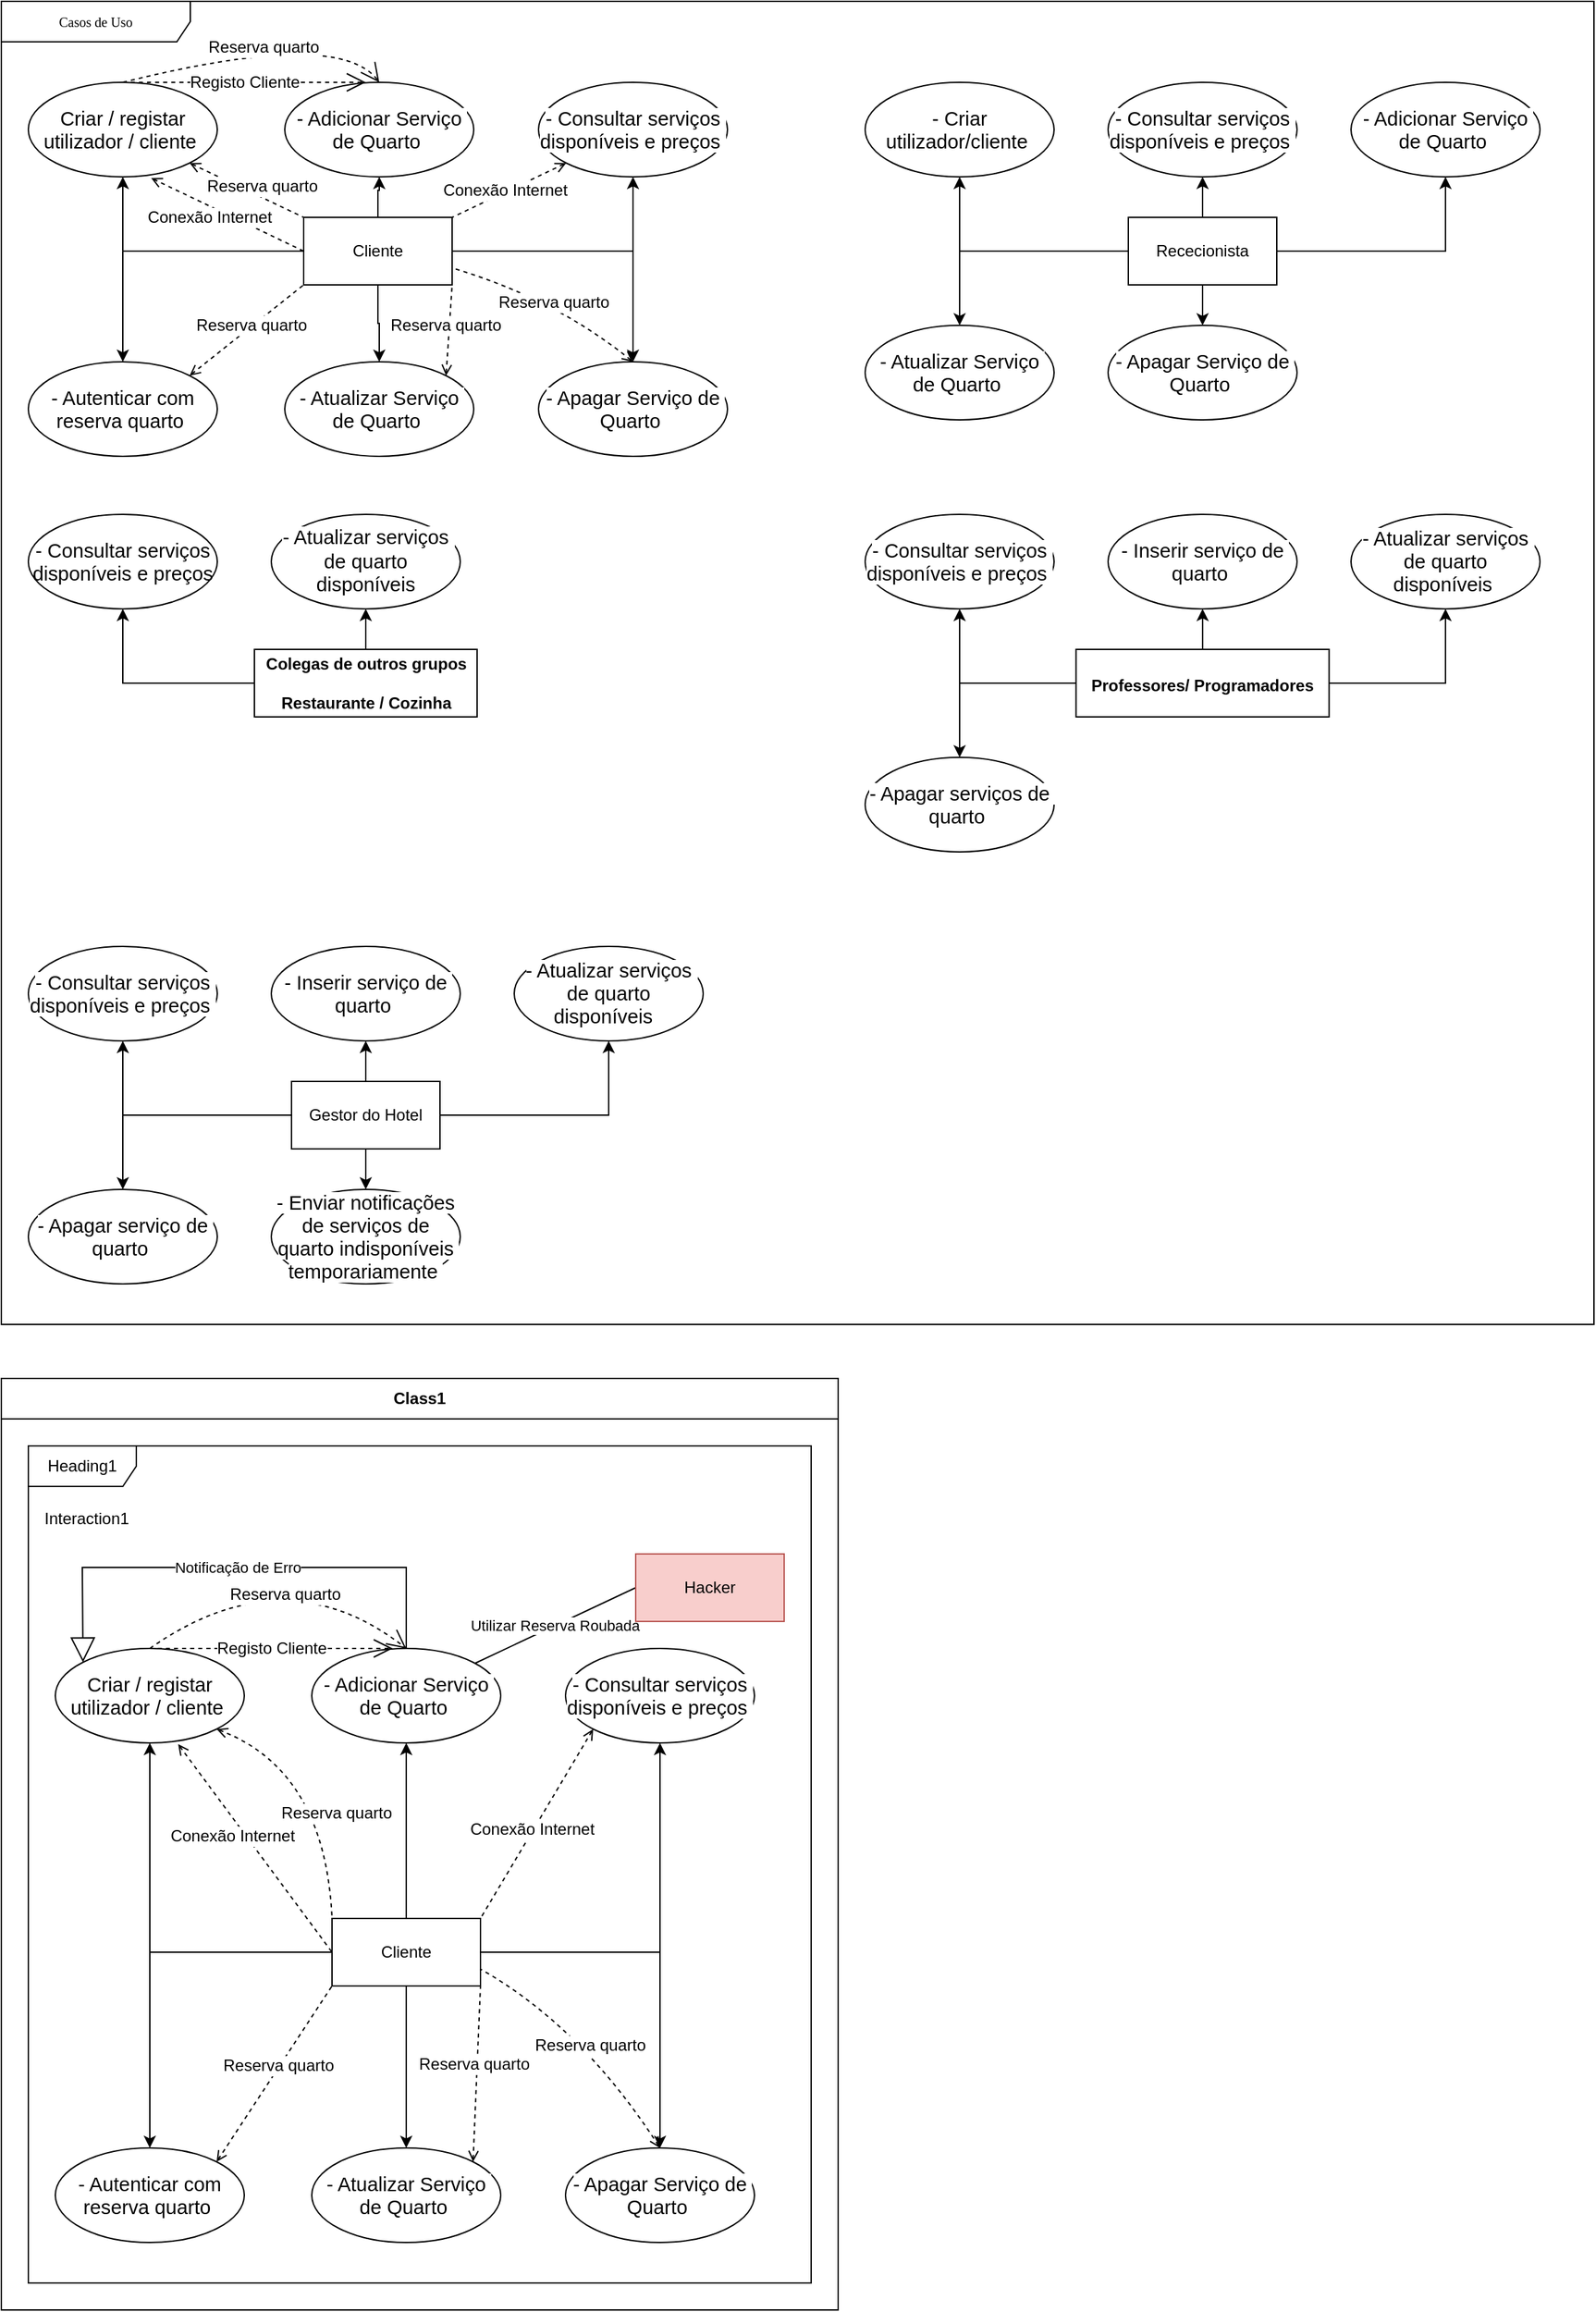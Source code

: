 <mxfile version="24.7.17">
  <diagram name="Page-1" id="c4acf3e9-155e-7222-9cf6-157b1a14988f">
    <mxGraphModel dx="1722" dy="953" grid="1" gridSize="10" guides="1" tooltips="1" connect="1" arrows="1" fold="1" page="1" pageScale="1" pageWidth="850" pageHeight="1100" background="none" math="0" shadow="0">
      <root>
        <mxCell id="0" />
        <mxCell id="1" parent="0" />
        <mxCell id="17acba5748e5396b-1" value="Casos de Uso" style="shape=umlFrame;whiteSpace=wrap;html=1;rounded=0;shadow=0;comic=0;labelBackgroundColor=none;strokeWidth=1;fontFamily=Verdana;fontSize=10;align=center;width=140;height=30;" parent="1" vertex="1">
          <mxGeometry x="20" y="20" width="1180" height="980" as="geometry" />
        </mxCell>
        <mxCell id="TRqUTvNIFAxU2LXoDbBm-1" value="&lt;span style=&quot;-webkit-user-drag: none; -webkit-tap-highlight-color: transparent; margin: 0px; padding: 0px; user-select: text; text-align: left; white-space-collapse: preserve; background-color: rgb(255, 255, 255); font-size: 11pt; line-height: 17px; font-family: Calibri, Calibri_EmbeddedFont, Calibri_MSFontService, sans-serif; font-variant-ligatures: none !important;&quot; class=&quot;TextRun SCXW75571913 BCX0&quot; lang=&quot;PT-PT&quot; data-contrast=&quot;auto&quot;&gt;&lt;span style=&quot;-webkit-user-drag: none; -webkit-tap-highlight-color: transparent; margin: 0px; padding: 0px; user-select: text;&quot; class=&quot;NormalTextRun SCXW75571913 BCX0&quot;&gt;Criar &lt;/span&gt;&lt;span style=&quot;-webkit-user-drag: none; -webkit-tap-highlight-color: transparent; margin: 0px; padding: 0px; user-select: text;&quot; class=&quot;NormalTextRun SCXW75571913 BCX0&quot;&gt;/ registar&lt;/span&gt;&lt;span style=&quot;-webkit-user-drag: none; -webkit-tap-highlight-color: transparent; margin: 0px; padding: 0px; user-select: text;&quot; class=&quot;NormalTextRun SCXW75571913 BCX0&quot;&gt; utilizador &lt;/span&gt;&lt;span style=&quot;-webkit-user-drag: none; -webkit-tap-highlight-color: transparent; margin: 0px; padding: 0px; user-select: text;&quot; class=&quot;NormalTextRun SCXW75571913 BCX0&quot;&gt;/ cliente&lt;/span&gt;&lt;/span&gt;&lt;span style=&quot;-webkit-user-drag: none; -webkit-tap-highlight-color: transparent; margin: 0px; padding: 0px; user-select: text; text-align: left; white-space-collapse: preserve; background-color: rgb(255, 255, 255); font-size: 11pt; line-height: 17px; font-family: Calibri, Calibri_EmbeddedFont, Calibri_MSFontService, sans-serif;&quot; data-ccp-props=&quot;{}&quot; class=&quot;EOP SCXW75571913 BCX0&quot;&gt;&amp;nbsp;&lt;/span&gt;" style="ellipse;whiteSpace=wrap;html=1;" parent="1" vertex="1">
          <mxGeometry x="40" y="80" width="140" height="70" as="geometry" />
        </mxCell>
        <mxCell id="TRqUTvNIFAxU2LXoDbBm-2" value="&lt;span style=&quot;-webkit-user-drag: none; -webkit-tap-highlight-color: transparent; margin: 0px; padding: 0px; user-select: text; text-align: left; white-space-collapse: preserve; background-color: rgb(255, 255, 255); font-size: 11pt; line-height: 17px; font-family: Calibri, Calibri_EmbeddedFont, Calibri_MSFontService, sans-serif; font-variant-ligatures: none !important;&quot; class=&quot;TextRun SCXW180623992 BCX0&quot; lang=&quot;PT-PT&quot; data-contrast=&quot;auto&quot;&gt;&lt;span style=&quot;-webkit-user-drag: none; -webkit-tap-highlight-color: transparent; margin: 0px; padding: 0px; user-select: text;&quot; class=&quot;NormalTextRun SCXW180623992 BCX0&quot;&gt;- Autenticar &lt;/span&gt;&lt;span style=&quot;-webkit-user-drag: none; -webkit-tap-highlight-color: transparent; margin: 0px; padding: 0px; user-select: text;&quot; class=&quot;NormalTextRun SCXW180623992 BCX0&quot;&gt;com &lt;/span&gt;&lt;span style=&quot;-webkit-user-drag: none; -webkit-tap-highlight-color: transparent; margin: 0px; padding: 0px; user-select: text;&quot; class=&quot;NormalTextRun SCXW180623992 BCX0&quot;&gt;reserva&lt;/span&gt;&lt;span style=&quot;-webkit-user-drag: none; -webkit-tap-highlight-color: transparent; margin: 0px; padding: 0px; user-select: text;&quot; class=&quot;NormalTextRun SCXW180623992 BCX0&quot;&gt; quarto&lt;/span&gt;&lt;/span&gt;&lt;span style=&quot;-webkit-user-drag: none; -webkit-tap-highlight-color: transparent; margin: 0px; padding: 0px; user-select: text; text-align: left; white-space-collapse: preserve; background-color: rgb(255, 255, 255); font-size: 11pt; line-height: 17px; font-family: Calibri, Calibri_EmbeddedFont, Calibri_MSFontService, sans-serif;&quot; data-ccp-props=&quot;{}&quot; class=&quot;EOP SCXW180623992 BCX0&quot;&gt;&amp;nbsp;&lt;/span&gt;" style="ellipse;whiteSpace=wrap;html=1;" parent="1" vertex="1">
          <mxGeometry x="40" y="287" width="140" height="70" as="geometry" />
        </mxCell>
        <mxCell id="TRqUTvNIFAxU2LXoDbBm-3" value="&lt;span style=&quot;-webkit-user-drag: none; -webkit-tap-highlight-color: transparent; margin: 0px; padding: 0px; user-select: text; text-align: left; white-space-collapse: preserve; background-color: rgb(255, 255, 255); font-size: 11pt; line-height: 17px; font-family: Calibri, Calibri_EmbeddedFont, Calibri_MSFontService, sans-serif; font-variant-ligatures: none !important;&quot; class=&quot;TextRun SCXW109686073 BCX0&quot; lang=&quot;PT-PT&quot; data-contrast=&quot;auto&quot;&gt;&lt;span style=&quot;-webkit-user-drag: none; -webkit-tap-highlight-color: transparent; margin: 0px; padding: 0px; user-select: text;&quot; class=&quot;NormalTextRun SCXW109686073 BCX0&quot;&gt;- &lt;/span&gt;&lt;span style=&quot;-webkit-user-drag: none; -webkit-tap-highlight-color: transparent; margin: 0px; padding: 0px; user-select: text;&quot; class=&quot;NormalTextRun SCXW109686073 BCX0&quot;&gt;Consultar serviços disponíveis e preços&lt;/span&gt;&lt;/span&gt;&lt;span style=&quot;-webkit-user-drag: none; -webkit-tap-highlight-color: transparent; margin: 0px; padding: 0px; user-select: text; text-align: left; white-space-collapse: preserve; background-color: rgb(255, 255, 255); font-size: 11pt; line-height: 17px; font-family: Calibri, Calibri_EmbeddedFont, Calibri_MSFontService, sans-serif;&quot; data-ccp-props=&quot;{}&quot; class=&quot;EOP SCXW109686073 BCX0&quot;&gt;&amp;nbsp;&lt;/span&gt;" style="ellipse;whiteSpace=wrap;html=1;" parent="1" vertex="1">
          <mxGeometry x="418" y="80" width="140" height="70" as="geometry" />
        </mxCell>
        <mxCell id="TRqUTvNIFAxU2LXoDbBm-4" value="&lt;span style=&quot;-webkit-user-drag: none; -webkit-tap-highlight-color: transparent; margin: 0px; padding: 0px; user-select: text; text-align: left; white-space-collapse: preserve; background-color: rgb(255, 255, 255); font-size: 11pt; line-height: 17px; font-family: Calibri, Calibri_EmbeddedFont, Calibri_MSFontService, sans-serif; font-variant-ligatures: none !important;&quot; class=&quot;TextRun SCXW32491162 BCX0&quot; lang=&quot;PT-PT&quot; data-contrast=&quot;auto&quot;&gt;&lt;span style=&quot;-webkit-user-drag: none; -webkit-tap-highlight-color: transparent; margin: 0px; padding: 0px; user-select: text;&quot; class=&quot;NormalTextRun SCXW32491162 BCX0&quot;&gt;- &lt;/span&gt;&lt;span style=&quot;-webkit-user-drag: none; -webkit-tap-highlight-color: transparent; margin: 0px; padding: 0px; user-select: text;&quot; class=&quot;NormalTextRun SCXW32491162 BCX0&quot;&gt;Adicionar&lt;/span&gt;&lt;span style=&quot;-webkit-user-drag: none; -webkit-tap-highlight-color: transparent; margin: 0px; padding: 0px; user-select: text;&quot; class=&quot;NormalTextRun SCXW32491162 BCX0&quot;&gt; &lt;/span&gt;&lt;span style=&quot;-webkit-user-drag: none; -webkit-tap-highlight-color: transparent; margin: 0px; padding: 0px; user-select: text;&quot; class=&quot;NormalTextRun SCXW32491162 BCX0&quot;&gt;S&lt;/span&gt;&lt;span style=&quot;-webkit-user-drag: none; -webkit-tap-highlight-color: transparent; margin: 0px; padding: 0px; user-select: text;&quot; class=&quot;NormalTextRun SCXW32491162 BCX0&quot;&gt;erviço de &lt;/span&gt;&lt;span style=&quot;-webkit-user-drag: none; -webkit-tap-highlight-color: transparent; margin: 0px; padding: 0px; user-select: text;&quot; class=&quot;NormalTextRun SCXW32491162 BCX0&quot;&gt;Quarto&lt;/span&gt;&lt;/span&gt;&lt;span style=&quot;-webkit-user-drag: none; -webkit-tap-highlight-color: transparent; margin: 0px; padding: 0px; user-select: text; text-align: left; white-space-collapse: preserve; background-color: rgb(255, 255, 255); font-size: 11pt; line-height: 17px; font-family: Calibri, Calibri_EmbeddedFont, Calibri_MSFontService, sans-serif;&quot; data-ccp-props=&quot;{}&quot; class=&quot;EOP SCXW32491162 BCX0&quot;&gt;&amp;nbsp;&lt;/span&gt;" style="ellipse;whiteSpace=wrap;html=1;" parent="1" vertex="1">
          <mxGeometry x="230" y="80" width="140" height="70" as="geometry" />
        </mxCell>
        <mxCell id="TRqUTvNIFAxU2LXoDbBm-5" value="&lt;span style=&quot;-webkit-user-drag: none; -webkit-tap-highlight-color: transparent; margin: 0px; padding: 0px; user-select: text; text-align: left; white-space-collapse: preserve; background-color: rgb(255, 255, 255); font-size: 11pt; line-height: 17px; font-family: Calibri, Calibri_EmbeddedFont, Calibri_MSFontService, sans-serif; font-variant-ligatures: none !important;&quot; class=&quot;TextRun SCXW235727160 BCX0&quot; lang=&quot;PT-PT&quot; data-contrast=&quot;auto&quot;&gt;&lt;span style=&quot;-webkit-user-drag: none; -webkit-tap-highlight-color: transparent; margin: 0px; padding: 0px; user-select: text;&quot; class=&quot;NormalTextRun SCXW235727160 BCX0&quot;&gt;- Atualizar Serviço de Quarto&lt;/span&gt;&lt;/span&gt;&lt;span style=&quot;-webkit-user-drag: none; -webkit-tap-highlight-color: transparent; margin: 0px; padding: 0px; user-select: text; text-align: left; white-space-collapse: preserve; background-color: rgb(255, 255, 255); font-size: 11pt; line-height: 17px; font-family: Calibri, Calibri_EmbeddedFont, Calibri_MSFontService, sans-serif;&quot; data-ccp-props=&quot;{}&quot; class=&quot;EOP SCXW235727160 BCX0&quot;&gt;&amp;nbsp;&lt;/span&gt;" style="ellipse;whiteSpace=wrap;html=1;" parent="1" vertex="1">
          <mxGeometry x="230" y="287" width="140" height="70" as="geometry" />
        </mxCell>
        <mxCell id="TRqUTvNIFAxU2LXoDbBm-6" value="&lt;span style=&quot;-webkit-user-drag: none; -webkit-tap-highlight-color: transparent; margin: 0px; padding: 0px; user-select: text; text-align: left; white-space-collapse: preserve; background-color: rgb(255, 255, 255); font-size: 11pt; line-height: 17px; font-family: Calibri, Calibri_EmbeddedFont, Calibri_MSFontService, sans-serif; font-variant-ligatures: none !important;&quot; class=&quot;TextRun SCXW94446775 BCX0&quot; lang=&quot;PT-PT&quot; data-contrast=&quot;auto&quot;&gt;&lt;span style=&quot;-webkit-user-drag: none; -webkit-tap-highlight-color: transparent; margin: 0px; padding: 0px; user-select: text;&quot; class=&quot;NormalTextRun SCXW94446775 BCX0&quot;&gt;- Apagar Serviço de Quarto&lt;/span&gt;&lt;/span&gt;&lt;span style=&quot;-webkit-user-drag: none; -webkit-tap-highlight-color: transparent; margin: 0px; padding: 0px; user-select: text; text-align: left; white-space-collapse: preserve; background-color: rgb(255, 255, 255); font-size: 11pt; line-height: 17px; font-family: Calibri, Calibri_EmbeddedFont, Calibri_MSFontService, sans-serif;&quot; data-ccp-props=&quot;{}&quot; class=&quot;EOP SCXW94446775 BCX0&quot;&gt;&amp;nbsp;&lt;/span&gt;" style="ellipse;whiteSpace=wrap;html=1;" parent="1" vertex="1">
          <mxGeometry x="418" y="287" width="140" height="70" as="geometry" />
        </mxCell>
        <mxCell id="TRqUTvNIFAxU2LXoDbBm-15" style="edgeStyle=orthogonalEdgeStyle;rounded=0;orthogonalLoop=1;jettySize=auto;html=1;" parent="1" source="TRqUTvNIFAxU2LXoDbBm-14" target="TRqUTvNIFAxU2LXoDbBm-4" edge="1">
          <mxGeometry relative="1" as="geometry" />
        </mxCell>
        <mxCell id="TRqUTvNIFAxU2LXoDbBm-16" style="edgeStyle=orthogonalEdgeStyle;rounded=0;orthogonalLoop=1;jettySize=auto;html=1;" parent="1" source="TRqUTvNIFAxU2LXoDbBm-14" target="TRqUTvNIFAxU2LXoDbBm-3" edge="1">
          <mxGeometry relative="1" as="geometry" />
        </mxCell>
        <mxCell id="TRqUTvNIFAxU2LXoDbBm-17" style="edgeStyle=orthogonalEdgeStyle;rounded=0;orthogonalLoop=1;jettySize=auto;html=1;entryX=0.5;entryY=1;entryDx=0;entryDy=0;" parent="1" source="TRqUTvNIFAxU2LXoDbBm-14" target="TRqUTvNIFAxU2LXoDbBm-1" edge="1">
          <mxGeometry relative="1" as="geometry" />
        </mxCell>
        <mxCell id="TRqUTvNIFAxU2LXoDbBm-18" style="edgeStyle=orthogonalEdgeStyle;rounded=0;orthogonalLoop=1;jettySize=auto;html=1;" parent="1" source="TRqUTvNIFAxU2LXoDbBm-14" target="TRqUTvNIFAxU2LXoDbBm-5" edge="1">
          <mxGeometry relative="1" as="geometry" />
        </mxCell>
        <mxCell id="TRqUTvNIFAxU2LXoDbBm-19" style="edgeStyle=orthogonalEdgeStyle;rounded=0;orthogonalLoop=1;jettySize=auto;html=1;" parent="1" source="TRqUTvNIFAxU2LXoDbBm-14" target="TRqUTvNIFAxU2LXoDbBm-6" edge="1">
          <mxGeometry relative="1" as="geometry" />
        </mxCell>
        <mxCell id="TRqUTvNIFAxU2LXoDbBm-20" style="edgeStyle=orthogonalEdgeStyle;rounded=0;orthogonalLoop=1;jettySize=auto;html=1;" parent="1" source="TRqUTvNIFAxU2LXoDbBm-14" target="TRqUTvNIFAxU2LXoDbBm-2" edge="1">
          <mxGeometry relative="1" as="geometry" />
        </mxCell>
        <mxCell id="TRqUTvNIFAxU2LXoDbBm-14" value="Cliente" style="html=1;whiteSpace=wrap;" parent="1" vertex="1">
          <mxGeometry x="244" y="180" width="110" height="50" as="geometry" />
        </mxCell>
        <mxCell id="188S0xd9ToCCXMYDWvKy-2" value="&lt;span style=&quot;-webkit-user-drag: none; -webkit-tap-highlight-color: transparent; margin: 0px; padding: 0px; user-select: text; text-align: left; white-space-collapse: preserve; background-color: rgb(255, 255, 255); font-size: 11pt; line-height: 17px; font-family: Calibri, Calibri_EmbeddedFont, Calibri_MSFontService, sans-serif; font-variant-ligatures: none !important;&quot; class=&quot;TextRun SCXW247957925 BCX0&quot; lang=&quot;PT-PT&quot; data-contrast=&quot;auto&quot;&gt;&lt;span style=&quot;-webkit-user-drag: none; -webkit-tap-highlight-color: transparent; margin: 0px; padding: 0px; user-select: text;&quot; class=&quot;NormalTextRun SCXW247957925 BCX0&quot;&gt;- Criar utilizador&lt;/span&gt;&lt;span style=&quot;-webkit-user-drag: none; -webkit-tap-highlight-color: transparent; margin: 0px; padding: 0px; user-select: text;&quot; class=&quot;NormalTextRun SCXW247957925 BCX0&quot;&gt;/cliente&lt;/span&gt;&lt;/span&gt;&lt;span style=&quot;-webkit-user-drag: none; -webkit-tap-highlight-color: transparent; margin: 0px; padding: 0px; user-select: text; text-align: left; white-space-collapse: preserve; background-color: rgb(255, 255, 255); font-size: 11pt; line-height: 17px; font-family: Calibri, Calibri_EmbeddedFont, Calibri_MSFontService, sans-serif;&quot; data-ccp-props=&quot;{}&quot; class=&quot;EOP SCXW247957925 BCX0&quot;&gt;&amp;nbsp;&lt;/span&gt;" style="ellipse;whiteSpace=wrap;html=1;" parent="1" vertex="1">
          <mxGeometry x="660" y="80" width="140" height="70" as="geometry" />
        </mxCell>
        <mxCell id="188S0xd9ToCCXMYDWvKy-3" value="&lt;span style=&quot;-webkit-user-drag: none; -webkit-tap-highlight-color: transparent; margin: 0px; padding: 0px; user-select: text; text-align: left; white-space-collapse: preserve; background-color: rgb(255, 255, 255); font-size: 11pt; line-height: 17px; font-family: Calibri, Calibri_EmbeddedFont, Calibri_MSFontService, sans-serif; font-variant-ligatures: none !important;&quot; class=&quot;TextRun SCXW54828453 BCX0&quot; lang=&quot;PT-PT&quot; data-contrast=&quot;auto&quot;&gt;&lt;span style=&quot;-webkit-user-drag: none; -webkit-tap-highlight-color: transparent; margin: 0px; padding: 0px; user-select: text;&quot; class=&quot;NormalTextRun SCXW54828453 BCX0&quot;&gt;- Atualizar Serviço de Quarto&lt;/span&gt;&lt;/span&gt;&lt;span style=&quot;-webkit-user-drag: none; -webkit-tap-highlight-color: transparent; margin: 0px; padding: 0px; user-select: text; text-align: left; white-space-collapse: preserve; background-color: rgb(255, 255, 255); font-size: 11pt; line-height: 17px; font-family: Calibri, Calibri_EmbeddedFont, Calibri_MSFontService, sans-serif;&quot; data-ccp-props=&quot;{}&quot; class=&quot;EOP SCXW54828453 BCX0&quot;&gt;&amp;nbsp;&lt;/span&gt;" style="ellipse;whiteSpace=wrap;html=1;" parent="1" vertex="1">
          <mxGeometry x="660" y="260" width="140" height="70" as="geometry" />
        </mxCell>
        <mxCell id="188S0xd9ToCCXMYDWvKy-4" value="&lt;span style=&quot;-webkit-user-drag: none; -webkit-tap-highlight-color: transparent; margin: 0px; padding: 0px; user-select: text; text-align: left; white-space-collapse: preserve; background-color: rgb(255, 255, 255); font-size: 11pt; line-height: 17px; font-family: Calibri, Calibri_EmbeddedFont, Calibri_MSFontService, sans-serif; font-variant-ligatures: none !important;&quot; class=&quot;TextRun SCXW182080053 BCX0&quot; lang=&quot;PT-PT&quot; data-contrast=&quot;auto&quot;&gt;&lt;span style=&quot;-webkit-user-drag: none; -webkit-tap-highlight-color: transparent; margin: 0px; padding: 0px; user-select: text;&quot; class=&quot;NormalTextRun SCXW182080053 BCX0&quot;&gt;- Adicionar Serviço de Quarto&lt;/span&gt;&lt;/span&gt;&lt;span style=&quot;-webkit-user-drag: none; -webkit-tap-highlight-color: transparent; margin: 0px; padding: 0px; user-select: text; text-align: left; white-space-collapse: preserve; background-color: rgb(255, 255, 255); font-size: 11pt; line-height: 17px; font-family: Calibri, Calibri_EmbeddedFont, Calibri_MSFontService, sans-serif;&quot; data-ccp-props=&quot;{}&quot; class=&quot;EOP SCXW182080053 BCX0&quot;&gt;&amp;nbsp;&lt;/span&gt;" style="ellipse;whiteSpace=wrap;html=1;" parent="1" vertex="1">
          <mxGeometry x="1020" y="80" width="140" height="70" as="geometry" />
        </mxCell>
        <mxCell id="188S0xd9ToCCXMYDWvKy-5" value="&lt;span style=&quot;-webkit-user-drag: none; -webkit-tap-highlight-color: transparent; margin: 0px; padding: 0px; user-select: text; text-align: left; white-space-collapse: preserve; background-color: rgb(255, 255, 255); font-size: 11pt; line-height: 17px; font-family: Calibri, Calibri_EmbeddedFont, Calibri_MSFontService, sans-serif; font-variant-ligatures: none !important;&quot; class=&quot;TextRun SCXW98077444 BCX0&quot; lang=&quot;PT-PT&quot; data-contrast=&quot;auto&quot;&gt;&lt;span style=&quot;-webkit-user-drag: none; -webkit-tap-highlight-color: transparent; margin: 0px; padding: 0px; user-select: text;&quot; class=&quot;NormalTextRun SCXW98077444 BCX0&quot;&gt;- Consultar serviços disponíveis e preços&lt;/span&gt;&lt;/span&gt;&lt;span style=&quot;-webkit-user-drag: none; -webkit-tap-highlight-color: transparent; margin: 0px; padding: 0px; user-select: text; text-align: left; white-space-collapse: preserve; background-color: rgb(255, 255, 255); font-size: 11pt; line-height: 17px; font-family: Calibri, Calibri_EmbeddedFont, Calibri_MSFontService, sans-serif;&quot; data-ccp-props=&quot;{}&quot; class=&quot;EOP SCXW98077444 BCX0&quot;&gt;&amp;nbsp;&lt;/span&gt;" style="ellipse;whiteSpace=wrap;html=1;" parent="1" vertex="1">
          <mxGeometry x="840" y="80" width="140" height="70" as="geometry" />
        </mxCell>
        <mxCell id="188S0xd9ToCCXMYDWvKy-6" value="&lt;span style=&quot;-webkit-user-drag: none; -webkit-tap-highlight-color: transparent; margin: 0px; padding: 0px; user-select: text; text-align: left; white-space-collapse: preserve; background-color: rgb(255, 255, 255); font-size: 11pt; line-height: 17px; font-family: Calibri, Calibri_EmbeddedFont, Calibri_MSFontService, sans-serif; font-variant-ligatures: none !important;&quot; class=&quot;TextRun SCXW36829501 BCX0&quot; lang=&quot;PT-PT&quot; data-contrast=&quot;auto&quot;&gt;&lt;span style=&quot;-webkit-user-drag: none; -webkit-tap-highlight-color: transparent; margin: 0px; padding: 0px; user-select: text;&quot; class=&quot;NormalTextRun SCXW36829501 BCX0&quot;&gt;- Apagar Serviço de Quarto&lt;/span&gt;&lt;/span&gt;&lt;span style=&quot;-webkit-user-drag: none; -webkit-tap-highlight-color: transparent; margin: 0px; padding: 0px; user-select: text; text-align: left; white-space-collapse: preserve; background-color: rgb(255, 255, 255); font-size: 11pt; line-height: 17px; font-family: Calibri, Calibri_EmbeddedFont, Calibri_MSFontService, sans-serif;&quot; data-ccp-props=&quot;{}&quot; class=&quot;EOP SCXW36829501 BCX0&quot;&gt;&amp;nbsp;&lt;/span&gt;" style="ellipse;whiteSpace=wrap;html=1;" parent="1" vertex="1">
          <mxGeometry x="840" y="260" width="140" height="70" as="geometry" />
        </mxCell>
        <mxCell id="188S0xd9ToCCXMYDWvKy-8" style="edgeStyle=orthogonalEdgeStyle;rounded=0;orthogonalLoop=1;jettySize=auto;html=1;" parent="1" source="188S0xd9ToCCXMYDWvKy-14" target="188S0xd9ToCCXMYDWvKy-5" edge="1">
          <mxGeometry relative="1" as="geometry" />
        </mxCell>
        <mxCell id="188S0xd9ToCCXMYDWvKy-9" style="edgeStyle=orthogonalEdgeStyle;rounded=0;orthogonalLoop=1;jettySize=auto;html=1;" parent="1" source="188S0xd9ToCCXMYDWvKy-14" target="188S0xd9ToCCXMYDWvKy-4" edge="1">
          <mxGeometry relative="1" as="geometry" />
        </mxCell>
        <mxCell id="188S0xd9ToCCXMYDWvKy-10" style="edgeStyle=orthogonalEdgeStyle;rounded=0;orthogonalLoop=1;jettySize=auto;html=1;entryX=0.5;entryY=1;entryDx=0;entryDy=0;" parent="1" source="188S0xd9ToCCXMYDWvKy-14" target="188S0xd9ToCCXMYDWvKy-2" edge="1">
          <mxGeometry relative="1" as="geometry" />
        </mxCell>
        <mxCell id="188S0xd9ToCCXMYDWvKy-11" style="edgeStyle=orthogonalEdgeStyle;rounded=0;orthogonalLoop=1;jettySize=auto;html=1;" parent="1" source="188S0xd9ToCCXMYDWvKy-14" target="188S0xd9ToCCXMYDWvKy-6" edge="1">
          <mxGeometry relative="1" as="geometry" />
        </mxCell>
        <mxCell id="188S0xd9ToCCXMYDWvKy-13" style="edgeStyle=orthogonalEdgeStyle;rounded=0;orthogonalLoop=1;jettySize=auto;html=1;" parent="1" source="188S0xd9ToCCXMYDWvKy-14" target="188S0xd9ToCCXMYDWvKy-3" edge="1">
          <mxGeometry relative="1" as="geometry" />
        </mxCell>
        <mxCell id="188S0xd9ToCCXMYDWvKy-14" value="Rececionista" style="html=1;whiteSpace=wrap;" parent="1" vertex="1">
          <mxGeometry x="855" y="180" width="110" height="50" as="geometry" />
        </mxCell>
        <mxCell id="188S0xd9ToCCXMYDWvKy-15" value="&lt;span style=&quot;accent-color: auto; place-content: normal; place-items: normal; place-self: auto; alignment-baseline: auto; anchor-name: none; animation: 0s ease 0s 1 normal none running none; animation-composition: replace; app-region: none; appearance: none; aspect-ratio: auto; backdrop-filter: none; backface-visibility: visible; background: none 0% 0% / auto repeat scroll padding-box border-box rgba(0, 0, 0, 0); background-blend-mode: normal; baseline-shift: 0px; baseline-source: auto; border-image: none 100% / 1 / 0 stretch; border-color: rgb(0, 0, 0); border-collapse: collapse; border-end-end-radius: 0px; border-end-start-radius: 0px; border-width: 0px; border-style: none; border-spacing: 0px; border-start-end-radius: 0px; border-start-start-radius: 0px; border-radius: 0px; inset: auto; box-shadow: none; box-sizing: content-box; break-after: auto; break-before: auto; break-inside: auto; buffered-rendering: auto; caption-side: top; caret-color: rgb(0, 0, 0); clear: none; clip: auto; clip-path: none; clip-rule: nonzero; color-interpolation: srgb; color-interpolation-filters: linearrgb; color-rendering: auto; color-scheme: normal; columns: auto; column-fill: balance; gap: normal; column-rule: 0px rgb(0, 0, 0); column-span: none; contain: none; contain-intrinsic-block-size: none; contain-intrinsic-size: none; contain-intrinsic-inline-size: none; container: none; content: normal; content-visibility: visible; counter-increment: none; counter-reset: none; counter-set: none; cursor: text; cx: 0px; cy: 0px; d: none; direction: ltr; display: inline; dominant-baseline: auto; empty-cells: show; field-sizing: fixed; fill: rgb(0, 0, 0); fill-opacity: 1; fill-rule: nonzero; filter: none; flex: 0 1 auto; flex-flow: row; float: none; flood-color: rgb(0, 0, 0); flood-opacity: 1; font-family: WordVisi_MSFontService, Calibri, Calibri_EmbeddedFont, Calibri_MSFontService, sans-serif; font-feature-settings: normal; font-kerning: none; font-optical-sizing: auto; font-palette: normal; font-size: 14.667px; font-size-adjust: none; font-stretch: 100%; font-synthesis: weight style small-caps; font-variant-ligatures: none; font-variant-numeric: normal; font-variant-east-asian: normal; font-variant-alternates: normal; font-variant-position: normal; font-variation-settings: normal; forced-color-adjust: auto; grid-area: auto; grid: none; height: auto; hyphenate-character: auto; hyphenate-limit-chars: auto; hyphens: manual; image-orientation: from-image; image-rendering: auto; initial-letter: normal; inline-size: auto; inset-area: none; inset-block: auto; inset-inline: auto; interpolate-size: numeric-only; isolation: auto; lighting-color: rgb(255, 255, 255); line-break: auto; line-height: 17px; list-style: outside none disc; margin: 0px; marker: none; mask: none; mask-type: luminance; math-depth: 0; math-shift: normal; math-style: normal; max-height: none; max-width: none; min-height: 0px; min-width: 0px; mix-blend-mode: normal; object-fit: fill; object-position: 50% 50%; object-view-box: none; offset: normal; opacity: 1; order: 0; outline: rgb(0, 0, 0) none 0px; outline-offset: 0px; overflow: visible; overflow-anchor: auto; overflow-clip-margin: 0px; overflow-wrap: break-word; overlay: none; overscroll-behavior-block: auto; overscroll-behavior-inline: auto; overscroll-behavior: auto; padding: 0px; page: auto; paint-order: normal; perspective: none; perspective-origin: 0px 0px; pointer-events: auto; position: static; position-anchor: auto; position-area: none; position-try: none; position-visibility: always; quotes: auto; r: 0px; resize: none; rotate: none; ruby-align: space-around; ruby-position: over; rx: auto; ry: auto; scale: none; scroll-behavior: auto; scroll-margin-block: 0px; scroll-margin: 0px; scroll-margin-inline: 0px; scroll-padding-block: auto; scroll-padding: auto; scroll-padding-inline: auto; scroll-snap-align: none; scroll-snap-stop: normal; scroll-snap-type: none; scroll-timeline: none; scrollbar-color: auto; scrollbar-gutter: auto; scrollbar-width: auto; shape-image-threshold: 0; shape-margin: 0px; shape-outside: none; shape-rendering: auto; speak: normal; stop-color: rgb(0, 0, 0); stop-opacity: 1; stroke: none; stroke-dasharray: none; stroke-dashoffset: 0px; stroke-linecap: butt; stroke-linejoin: miter; stroke-miterlimit: 4; stroke-opacity: 1; stroke-width: 1px; tab-size: 8; table-layout: auto; text-align: left; text-align-last: auto; text-anchor: start; text-combine-upright: none; text-decoration-style: solid; text-decoration-color: rgb(0, 0, 0); text-decoration-skip-ink: auto; text-emphasis: none rgb(0, 0, 0); text-emphasis-position: over; text-orientation: mixed; text-overflow: clip; text-rendering: auto; text-shadow: none; text-size-adjust: auto; text-spacing-trim: normal; text-underline-offset: auto; text-underline-position: auto; white-space-collapse: preserve; timeline-scope: none; touch-action: auto; transform: none; transform-box: view-box; transform-origin: 0px 0px; transform-style: flat; transition: all; translate: none; unicode-bidi: normal; user-select: text; vector-effect: none; vertical-align: baseline; view-timeline: none; view-transition-class: none; view-transition-name: none; visibility: visible; border-block-end: 0px none rgb(0, 0, 0); border-block-start: 0px none rgb(0, 0, 0); border-inline-end: 0px none rgb(0, 0, 0); -webkit-border-image: none; border-inline-start: 0px none rgb(0, 0, 0); -webkit-box-align: stretch; -webkit-box-decoration-break: slice; -webkit-box-direction: normal; -webkit-box-flex: 0; -webkit-box-ordinal-group: 1; -webkit-box-orient: horizontal; -webkit-box-pack: start; -webkit-font-smoothing: auto; -webkit-line-break: auto; -webkit-locale: &amp;quot;PT-PT&amp;quot;; block-size: auto; margin-block: 0px; margin-inline: 0px; -webkit-mask-box-image-source: none; -webkit-mask-box-image-slice: 0 fill; -webkit-mask-box-image-width: auto; -webkit-mask-box-image-outset: 0; -webkit-mask-box-image-repeat: stretch; max-block-size: none; max-inline-size: none; min-block-size: 0px; min-inline-size: 0px; padding-block: 0px; padding-inline: 0px; -webkit-print-color-adjust: economy; -webkit-rtl-ordering: logical; -webkit-ruby-position: before; -webkit-tap-highlight-color: rgba(0, 0, 0, 0); -webkit-text-combine: none; -webkit-text-fill-color: rgb(0, 0, 0); -webkit-text-orientation: vertical-right; -webkit-text-security: none; -webkit-text-stroke-color: rgb(0, 0, 0); -webkit-user-drag: none; -webkit-user-modify: read-only; -webkit-writing-mode: horizontal-tb; width: auto; will-change: auto; word-break: normal; writing-mode: horizontal-tb; x: 0px; y: 0px; z-index: auto; zoom: 1;&quot; class=&quot;TextRun SCXW40648182 BCX0&quot; lang=&quot;PT-PT&quot; data-contrast=&quot;auto&quot;&gt;&lt;span class=&quot;NormalTextRun SCXW40648182 BCX0&quot;&gt;- Consultar serviços disponíveis e preços&lt;/span&gt;&lt;/span&gt;" style="ellipse;whiteSpace=wrap;html=1;" parent="1" vertex="1">
          <mxGeometry x="40" y="400" width="140" height="70" as="geometry" />
        </mxCell>
        <mxCell id="188S0xd9ToCCXMYDWvKy-18" value="&lt;span style=&quot;-webkit-user-drag: none; -webkit-tap-highlight-color: transparent; margin: 0px; padding: 0px; user-select: text; font-family: Calibri, Calibri_EmbeddedFont, Calibri_MSFontService, sans-serif; font-size: 14.667px; font-variant-ligatures: none; text-align: left; white-space-collapse: preserve; background-color: rgb(255, 255, 255);&quot; class=&quot;NormalTextRun SCXW135372917 BCX0&quot;&gt;- &lt;/span&gt;&lt;span style=&quot;-webkit-user-drag: none; -webkit-tap-highlight-color: transparent; margin: 0px; padding: 0px; user-select: text; font-family: Calibri, Calibri_EmbeddedFont, Calibri_MSFontService, sans-serif; font-size: 14.667px; font-variant-ligatures: none; text-align: left; white-space-collapse: preserve; background-color: rgb(255, 255, 255);&quot; class=&quot;NormalTextRun SCXW135372917 BCX0&quot;&gt;Atualizar serviços de quarto disponíveis&lt;/span&gt;" style="ellipse;whiteSpace=wrap;html=1;" parent="1" vertex="1">
          <mxGeometry x="220" y="400" width="140" height="70" as="geometry" />
        </mxCell>
        <mxCell id="188S0xd9ToCCXMYDWvKy-20" style="edgeStyle=orthogonalEdgeStyle;rounded=0;orthogonalLoop=1;jettySize=auto;html=1;" parent="1" source="188S0xd9ToCCXMYDWvKy-25" target="188S0xd9ToCCXMYDWvKy-18" edge="1">
          <mxGeometry relative="1" as="geometry" />
        </mxCell>
        <mxCell id="188S0xd9ToCCXMYDWvKy-22" style="edgeStyle=orthogonalEdgeStyle;rounded=0;orthogonalLoop=1;jettySize=auto;html=1;entryX=0.5;entryY=1;entryDx=0;entryDy=0;" parent="1" source="188S0xd9ToCCXMYDWvKy-25" target="188S0xd9ToCCXMYDWvKy-15" edge="1">
          <mxGeometry relative="1" as="geometry" />
        </mxCell>
        <mxCell id="188S0xd9ToCCXMYDWvKy-25" value="&lt;b style=&quot;text-wrap: nowrap;&quot;&gt;Colegas de outros grupos&lt;br&gt;&lt;br&gt;Restaurante / Cozinha&lt;/b&gt;" style="html=1;whiteSpace=wrap;" parent="1" vertex="1">
          <mxGeometry x="207.5" y="500" width="165" height="50" as="geometry" />
        </mxCell>
        <mxCell id="188S0xd9ToCCXMYDWvKy-26" value="&lt;span style=&quot;white-space-collapse: preserve; -webkit-user-drag: none; -webkit-tap-highlight-color: transparent; margin: 0px; padding: 0px; user-select: text; text-align: left; background-color: rgb(255, 255, 255); font-size: 11pt; line-height: 17px; font-family: Calibri, Calibri_EmbeddedFont, Calibri_MSFontService, sans-serif; font-variant-ligatures: none !important;&quot; class=&quot;TextRun SCXW109686073 BCX0&quot; lang=&quot;PT-PT&quot; data-contrast=&quot;auto&quot;&gt;&lt;span style=&quot;-webkit-user-drag: none; -webkit-tap-highlight-color: transparent; margin: 0px; padding: 0px; user-select: text;&quot; class=&quot;NormalTextRun SCXW109686073 BCX0&quot;&gt;- &lt;/span&gt;&lt;span style=&quot;-webkit-user-drag: none; -webkit-tap-highlight-color: transparent; margin: 0px; padding: 0px; user-select: text;&quot; class=&quot;NormalTextRun SCXW109686073 BCX0&quot;&gt;Consultar serviços disponíveis e preços&lt;/span&gt;&lt;/span&gt;&lt;span style=&quot;white-space-collapse: preserve; -webkit-user-drag: none; -webkit-tap-highlight-color: transparent; margin: 0px; padding: 0px; user-select: text; text-align: left; background-color: rgb(255, 255, 255); font-size: 11pt; line-height: 17px; font-family: Calibri, Calibri_EmbeddedFont, Calibri_MSFontService, sans-serif;&quot; data-ccp-props=&quot;{}&quot; class=&quot;EOP SCXW109686073 BCX0&quot;&gt;&amp;nbsp;&lt;/span&gt;" style="ellipse;whiteSpace=wrap;html=1;" parent="1" vertex="1">
          <mxGeometry x="660" y="400" width="140" height="70" as="geometry" />
        </mxCell>
        <mxCell id="188S0xd9ToCCXMYDWvKy-27" value="&lt;span style=&quot;-webkit-user-drag: none; -webkit-tap-highlight-color: transparent; margin: 0px; padding: 0px; user-select: text; text-align: left; white-space-collapse: preserve; background-color: rgb(255, 255, 255); font-size: 11pt; line-height: 17px; font-family: Calibri, Calibri_EmbeddedFont, Calibri_MSFontService, sans-serif; font-variant-ligatures: none !important;&quot; class=&quot;TextRun SCXW155354545 BCX0&quot; lang=&quot;PT-PT&quot; data-contrast=&quot;auto&quot;&gt;&lt;span style=&quot;-webkit-user-drag: none; -webkit-tap-highlight-color: transparent; margin: 0px; padding: 0px; user-select: text;&quot; class=&quot;NormalTextRun SCXW155354545 BCX0&quot;&gt;- Apagar serviços de quarto&lt;/span&gt;&lt;/span&gt;&lt;span style=&quot;-webkit-user-drag: none; -webkit-tap-highlight-color: transparent; margin: 0px; padding: 0px; user-select: text; text-align: left; white-space-collapse: preserve; background-color: rgb(255, 255, 255); font-size: 11pt; line-height: 17px; font-family: Calibri, Calibri_EmbeddedFont, Calibri_MSFontService, sans-serif;&quot; data-ccp-props=&quot;{}&quot; class=&quot;EOP SCXW155354545 BCX0&quot;&gt;&amp;nbsp;&lt;/span&gt;" style="ellipse;whiteSpace=wrap;html=1;" parent="1" vertex="1">
          <mxGeometry x="660" y="580" width="140" height="70" as="geometry" />
        </mxCell>
        <mxCell id="188S0xd9ToCCXMYDWvKy-28" value="&lt;span style=&quot;-webkit-user-drag: none; -webkit-tap-highlight-color: transparent; margin: 0px; padding: 0px; user-select: text; text-align: left; white-space-collapse: preserve; background-color: rgb(255, 255, 255); font-size: 11pt; line-height: 17px; font-family: Calibri, Calibri_EmbeddedFont, Calibri_MSFontService, sans-serif; font-variant-ligatures: none !important;&quot; class=&quot;TextRun SCXW159287964 BCX0&quot; lang=&quot;PT-PT&quot; data-contrast=&quot;auto&quot;&gt;&lt;span style=&quot;-webkit-user-drag: none; -webkit-tap-highlight-color: transparent; margin: 0px; padding: 0px; user-select: text;&quot; class=&quot;NormalTextRun SCXW159287964 BCX0&quot;&gt;- &lt;/span&gt;&lt;span style=&quot;-webkit-user-drag: none; -webkit-tap-highlight-color: transparent; margin: 0px; padding: 0px; user-select: text;&quot; class=&quot;NormalTextRun SCXW159287964 BCX0&quot;&gt;Atualizar serviços de quarto&lt;/span&gt;&lt;span style=&quot;-webkit-user-drag: none; -webkit-tap-highlight-color: transparent; margin: 0px; padding: 0px; user-select: text;&quot; class=&quot;NormalTextRun SCXW159287964 BCX0&quot;&gt; disponíveis&lt;/span&gt;&lt;/span&gt;&lt;span style=&quot;-webkit-user-drag: none; -webkit-tap-highlight-color: transparent; margin: 0px; padding: 0px; user-select: text; text-align: left; white-space-collapse: preserve; background-color: rgb(255, 255, 255); font-size: 11pt; line-height: 17px; font-family: Calibri, Calibri_EmbeddedFont, Calibri_MSFontService, sans-serif;&quot; data-ccp-props=&quot;{}&quot; class=&quot;EOP SCXW159287964 BCX0&quot;&gt;&amp;nbsp;&lt;/span&gt;" style="ellipse;whiteSpace=wrap;html=1;" parent="1" vertex="1">
          <mxGeometry x="1020" y="400" width="140" height="70" as="geometry" />
        </mxCell>
        <mxCell id="188S0xd9ToCCXMYDWvKy-29" value="&lt;span style=&quot;-webkit-user-drag: none; -webkit-tap-highlight-color: transparent; margin: 0px; padding: 0px; user-select: text; text-align: left; white-space-collapse: preserve; background-color: rgb(255, 255, 255); font-size: 11pt; line-height: 17px; font-family: Calibri, Calibri_EmbeddedFont, Calibri_MSFontService, sans-serif; font-variant-ligatures: none !important;&quot; class=&quot;TextRun SCXW8358077 BCX0&quot; lang=&quot;PT-PT&quot; data-contrast=&quot;auto&quot;&gt;&lt;span style=&quot;-webkit-user-drag: none; -webkit-tap-highlight-color: transparent; margin: 0px; padding: 0px; user-select: text;&quot; class=&quot;NormalTextRun SCXW8358077 BCX0&quot;&gt;- &lt;/span&gt;&lt;span style=&quot;-webkit-user-drag: none; -webkit-tap-highlight-color: transparent; margin: 0px; padding: 0px; user-select: text;&quot; class=&quot;NormalTextRun SCXW8358077 BCX0&quot;&gt;Inserir serviço de quarto&lt;/span&gt;&lt;/span&gt;&lt;span style=&quot;-webkit-user-drag: none; -webkit-tap-highlight-color: transparent; margin: 0px; padding: 0px; user-select: text; text-align: left; white-space-collapse: preserve; background-color: rgb(255, 255, 255); font-size: 11pt; line-height: 17px; font-family: Calibri, Calibri_EmbeddedFont, Calibri_MSFontService, sans-serif;&quot; data-ccp-props=&quot;{}&quot; class=&quot;EOP SCXW8358077 BCX0&quot;&gt;&amp;nbsp;&lt;/span&gt;" style="ellipse;whiteSpace=wrap;html=1;" parent="1" vertex="1">
          <mxGeometry x="840" y="400" width="140" height="70" as="geometry" />
        </mxCell>
        <mxCell id="188S0xd9ToCCXMYDWvKy-32" style="edgeStyle=orthogonalEdgeStyle;rounded=0;orthogonalLoop=1;jettySize=auto;html=1;" parent="1" source="188S0xd9ToCCXMYDWvKy-38" target="188S0xd9ToCCXMYDWvKy-29" edge="1">
          <mxGeometry relative="1" as="geometry" />
        </mxCell>
        <mxCell id="188S0xd9ToCCXMYDWvKy-33" style="edgeStyle=orthogonalEdgeStyle;rounded=0;orthogonalLoop=1;jettySize=auto;html=1;" parent="1" source="188S0xd9ToCCXMYDWvKy-38" target="188S0xd9ToCCXMYDWvKy-28" edge="1">
          <mxGeometry relative="1" as="geometry" />
        </mxCell>
        <mxCell id="188S0xd9ToCCXMYDWvKy-34" style="edgeStyle=orthogonalEdgeStyle;rounded=0;orthogonalLoop=1;jettySize=auto;html=1;entryX=0.5;entryY=1;entryDx=0;entryDy=0;" parent="1" source="188S0xd9ToCCXMYDWvKy-38" target="188S0xd9ToCCXMYDWvKy-26" edge="1">
          <mxGeometry relative="1" as="geometry" />
        </mxCell>
        <mxCell id="188S0xd9ToCCXMYDWvKy-37" style="edgeStyle=orthogonalEdgeStyle;rounded=0;orthogonalLoop=1;jettySize=auto;html=1;" parent="1" source="188S0xd9ToCCXMYDWvKy-38" target="188S0xd9ToCCXMYDWvKy-27" edge="1">
          <mxGeometry relative="1" as="geometry" />
        </mxCell>
        <mxCell id="188S0xd9ToCCXMYDWvKy-38" value="&lt;p style=&quot;text-wrap: nowrap; margin: 4px 0px 0px;&quot;&gt;&lt;b&gt;Professores/ Programadores&lt;/b&gt;&lt;/p&gt;" style="html=1;whiteSpace=wrap;" parent="1" vertex="1">
          <mxGeometry x="816.25" y="500" width="187.5" height="50" as="geometry" />
        </mxCell>
        <mxCell id="188S0xd9ToCCXMYDWvKy-43" value="&lt;span style=&quot;-webkit-user-drag: none; -webkit-tap-highlight-color: transparent; margin: 0px; padding: 0px; user-select: text; text-align: left; white-space-collapse: preserve; background-color: rgb(255, 255, 255); font-size: 11pt; line-height: 17px; font-family: Calibri, Calibri_EmbeddedFont, Calibri_MSFontService, sans-serif; font-variant-ligatures: none !important;&quot; class=&quot;TextRun SCXW51956836 BCX0&quot; lang=&quot;PT-PT&quot; data-contrast=&quot;auto&quot;&gt;&lt;span style=&quot;-webkit-user-drag: none; -webkit-tap-highlight-color: transparent; margin: 0px; padding: 0px; user-select: text;&quot; class=&quot;NormalTextRun SCXW51956836 BCX0&quot;&gt;- &lt;/span&gt;&lt;span style=&quot;-webkit-user-drag: none; -webkit-tap-highlight-color: transparent; margin: 0px; padding: 0px; user-select: text;&quot; class=&quot;NormalTextRun SCXW51956836 BCX0&quot;&gt;Consultar serviços disponíveis e preços&lt;/span&gt;&lt;/span&gt;&lt;span style=&quot;-webkit-user-drag: none; -webkit-tap-highlight-color: transparent; margin: 0px; padding: 0px; user-select: text; text-align: left; white-space-collapse: preserve; background-color: rgb(255, 255, 255); font-size: 11pt; line-height: 17px; font-family: Calibri, Calibri_EmbeddedFont, Calibri_MSFontService, sans-serif;&quot; data-ccp-props=&quot;{}&quot; class=&quot;EOP SCXW51956836 BCX0&quot;&gt;&amp;nbsp;&lt;/span&gt;" style="ellipse;whiteSpace=wrap;html=1;" parent="1" vertex="1">
          <mxGeometry x="40" y="720" width="140" height="70" as="geometry" />
        </mxCell>
        <mxCell id="188S0xd9ToCCXMYDWvKy-44" value="&lt;span style=&quot;-webkit-user-drag: none; -webkit-tap-highlight-color: transparent; margin: 0px; padding: 0px; user-select: text; text-align: left; white-space-collapse: preserve; background-color: rgb(255, 255, 255); font-size: 11pt; line-height: 17px; font-family: Calibri, Calibri_EmbeddedFont, Calibri_MSFontService, sans-serif; font-variant-ligatures: none !important;&quot; class=&quot;TextRun SCXW25549926 BCX0&quot; lang=&quot;PT-PT&quot; data-contrast=&quot;auto&quot;&gt;&lt;span style=&quot;-webkit-user-drag: none; -webkit-tap-highlight-color: transparent; margin: 0px; padding: 0px; user-select: text;&quot; class=&quot;NormalTextRun SCXW25549926 BCX0&quot;&gt;- Apagar serviço de quarto&lt;/span&gt;&lt;/span&gt;&lt;span style=&quot;-webkit-user-drag: none; -webkit-tap-highlight-color: transparent; margin: 0px; padding: 0px; user-select: text; text-align: left; white-space-collapse: preserve; background-color: rgb(255, 255, 255); font-size: 11pt; line-height: 17px; font-family: Calibri, Calibri_EmbeddedFont, Calibri_MSFontService, sans-serif;&quot; data-ccp-props=&quot;{}&quot; class=&quot;EOP SCXW25549926 BCX0&quot;&gt;&amp;nbsp;&lt;/span&gt;" style="ellipse;whiteSpace=wrap;html=1;" parent="1" vertex="1">
          <mxGeometry x="40" y="900" width="140" height="70" as="geometry" />
        </mxCell>
        <mxCell id="188S0xd9ToCCXMYDWvKy-45" value="&lt;span style=&quot;-webkit-user-drag: none; -webkit-tap-highlight-color: transparent; margin: 0px; padding: 0px; user-select: text; text-align: left; white-space-collapse: preserve; background-color: rgb(255, 255, 255); font-size: 11pt; line-height: 17px; font-family: Calibri, Calibri_EmbeddedFont, Calibri_MSFontService, sans-serif; font-variant-ligatures: none !important;&quot; class=&quot;TextRun SCXW126525446 BCX0&quot; lang=&quot;PT-PT&quot; data-contrast=&quot;auto&quot;&gt;&lt;span style=&quot;-webkit-user-drag: none; -webkit-tap-highlight-color: transparent; margin: 0px; padding: 0px; user-select: text;&quot; class=&quot;NormalTextRun SCXW126525446 BCX0&quot;&gt;- Atualizar serviços &lt;/span&gt;&lt;span style=&quot;-webkit-user-drag: none; -webkit-tap-highlight-color: transparent; margin: 0px; padding: 0px; user-select: text;&quot; class=&quot;NormalTextRun SCXW126525446 BCX0&quot;&gt;de quarto &lt;/span&gt;&lt;span style=&quot;-webkit-user-drag: none; -webkit-tap-highlight-color: transparent; margin: 0px; padding: 0px; user-select: text;&quot; class=&quot;NormalTextRun SCXW126525446 BCX0&quot;&gt;disponíveis&amp;nbsp;&lt;/span&gt;&lt;/span&gt;&lt;span style=&quot;-webkit-user-drag: none; -webkit-tap-highlight-color: transparent; margin: 0px; padding: 0px; user-select: text; text-align: left; white-space-collapse: preserve; background-color: rgb(255, 255, 255); font-size: 11pt; line-height: 17px; font-family: Calibri, Calibri_EmbeddedFont, Calibri_MSFontService, sans-serif;&quot; data-ccp-props=&quot;{}&quot; class=&quot;EOP SCXW126525446 BCX0&quot;&gt;&amp;nbsp;&lt;/span&gt;" style="ellipse;whiteSpace=wrap;html=1;" parent="1" vertex="1">
          <mxGeometry x="400" y="720" width="140" height="70" as="geometry" />
        </mxCell>
        <mxCell id="188S0xd9ToCCXMYDWvKy-46" value="&lt;span style=&quot;-webkit-user-drag: none; -webkit-tap-highlight-color: transparent; margin: 0px; padding: 0px; user-select: text; text-align: left; white-space-collapse: preserve; background-color: rgb(255, 255, 255); font-size: 11pt; line-height: 17px; font-family: Calibri, Calibri_EmbeddedFont, Calibri_MSFontService, sans-serif; font-variant-ligatures: none !important;&quot; class=&quot;TextRun SCXW77529409 BCX0&quot; lang=&quot;PT-PT&quot; data-contrast=&quot;auto&quot;&gt;&lt;span style=&quot;-webkit-user-drag: none; -webkit-tap-highlight-color: transparent; margin: 0px; padding: 0px; user-select: text;&quot; class=&quot;NormalTextRun SCXW77529409 BCX0&quot;&gt;- &lt;/span&gt;&lt;span style=&quot;-webkit-user-drag: none; -webkit-tap-highlight-color: transparent; margin: 0px; padding: 0px; user-select: text;&quot; class=&quot;NormalTextRun SCXW77529409 BCX0&quot;&gt;Inserir serviço de quarto&lt;/span&gt;&lt;/span&gt;&lt;span style=&quot;-webkit-user-drag: none; -webkit-tap-highlight-color: transparent; margin: 0px; padding: 0px; user-select: text; text-align: left; white-space-collapse: preserve; background-color: rgb(255, 255, 255); font-size: 11pt; line-height: 17px; font-family: Calibri, Calibri_EmbeddedFont, Calibri_MSFontService, sans-serif;&quot; data-ccp-props=&quot;{}&quot; class=&quot;EOP SCXW77529409 BCX0&quot;&gt;&amp;nbsp;&lt;/span&gt;" style="ellipse;whiteSpace=wrap;html=1;" parent="1" vertex="1">
          <mxGeometry x="220" y="720" width="140" height="70" as="geometry" />
        </mxCell>
        <mxCell id="188S0xd9ToCCXMYDWvKy-47" value="&lt;span style=&quot;-webkit-user-drag: none; -webkit-tap-highlight-color: transparent; margin: 0px; padding: 0px; user-select: text; text-align: left; white-space-collapse: preserve; background-color: rgb(255, 255, 255); font-size: 11pt; line-height: 17px; font-family: Calibri, Calibri_EmbeddedFont, Calibri_MSFontService, sans-serif; font-variant-ligatures: none !important;&quot; class=&quot;TextRun SCXW187187492 BCX0&quot; lang=&quot;PT-PT&quot; data-contrast=&quot;auto&quot;&gt;&lt;span style=&quot;-webkit-user-drag: none; -webkit-tap-highlight-color: transparent; margin: 0px; padding: 0px; user-select: text;&quot; class=&quot;NormalTextRun SCXW187187492 BCX0&quot;&gt;-&lt;/span&gt;&lt;span style=&quot;-webkit-user-drag: none; -webkit-tap-highlight-color: transparent; margin: 0px; padding: 0px; user-select: text;&quot; class=&quot;NormalTextRun SCXW187187492 BCX0&quot;&gt; Enviar notificações de serviços de quarto indisponíveis temporariamente&lt;/span&gt;&lt;/span&gt;&lt;span style=&quot;-webkit-user-drag: none; -webkit-tap-highlight-color: transparent; margin: 0px; padding: 0px; user-select: text; text-align: left; white-space-collapse: preserve; background-color: rgb(255, 255, 255); font-size: 11pt; line-height: 17px; font-family: Calibri, Calibri_EmbeddedFont, Calibri_MSFontService, sans-serif;&quot; data-ccp-props=&quot;{}&quot; class=&quot;EOP SCXW187187492 BCX0&quot;&gt;&amp;nbsp;&lt;/span&gt;" style="ellipse;whiteSpace=wrap;html=1;" parent="1" vertex="1">
          <mxGeometry x="220" y="900" width="140" height="70" as="geometry" />
        </mxCell>
        <mxCell id="188S0xd9ToCCXMYDWvKy-49" style="edgeStyle=orthogonalEdgeStyle;rounded=0;orthogonalLoop=1;jettySize=auto;html=1;" parent="1" source="188S0xd9ToCCXMYDWvKy-55" target="188S0xd9ToCCXMYDWvKy-46" edge="1">
          <mxGeometry relative="1" as="geometry" />
        </mxCell>
        <mxCell id="188S0xd9ToCCXMYDWvKy-50" style="edgeStyle=orthogonalEdgeStyle;rounded=0;orthogonalLoop=1;jettySize=auto;html=1;" parent="1" source="188S0xd9ToCCXMYDWvKy-55" target="188S0xd9ToCCXMYDWvKy-45" edge="1">
          <mxGeometry relative="1" as="geometry" />
        </mxCell>
        <mxCell id="188S0xd9ToCCXMYDWvKy-51" style="edgeStyle=orthogonalEdgeStyle;rounded=0;orthogonalLoop=1;jettySize=auto;html=1;entryX=0.5;entryY=1;entryDx=0;entryDy=0;" parent="1" source="188S0xd9ToCCXMYDWvKy-55" target="188S0xd9ToCCXMYDWvKy-43" edge="1">
          <mxGeometry relative="1" as="geometry" />
        </mxCell>
        <mxCell id="188S0xd9ToCCXMYDWvKy-52" style="edgeStyle=orthogonalEdgeStyle;rounded=0;orthogonalLoop=1;jettySize=auto;html=1;" parent="1" source="188S0xd9ToCCXMYDWvKy-55" target="188S0xd9ToCCXMYDWvKy-47" edge="1">
          <mxGeometry relative="1" as="geometry" />
        </mxCell>
        <mxCell id="188S0xd9ToCCXMYDWvKy-54" style="edgeStyle=orthogonalEdgeStyle;rounded=0;orthogonalLoop=1;jettySize=auto;html=1;" parent="1" source="188S0xd9ToCCXMYDWvKy-55" target="188S0xd9ToCCXMYDWvKy-44" edge="1">
          <mxGeometry relative="1" as="geometry" />
        </mxCell>
        <mxCell id="188S0xd9ToCCXMYDWvKy-55" value="Gestor do Hotel" style="html=1;whiteSpace=wrap;" parent="1" vertex="1">
          <mxGeometry x="235" y="820" width="110" height="50" as="geometry" />
        </mxCell>
        <mxCell id="188S0xd9ToCCXMYDWvKy-56" value="Reserva quarto" style="endArrow=none;endSize=12;dashed=1;html=1;rounded=0;fontSize=12;curved=1;entryX=0;entryY=0;entryDx=0;entryDy=0;startArrow=open;startFill=0;endFill=0;exitX=1;exitY=1;exitDx=0;exitDy=0;" parent="1" source="TRqUTvNIFAxU2LXoDbBm-1" target="TRqUTvNIFAxU2LXoDbBm-14" edge="1">
          <mxGeometry x="0.21" y="8" width="160" relative="1" as="geometry">
            <mxPoint x="140" y="148.33" as="sourcePoint" />
            <mxPoint x="300" y="148.33" as="targetPoint" />
            <mxPoint x="-1" as="offset" />
          </mxGeometry>
        </mxCell>
        <mxCell id="188S0xd9ToCCXMYDWvKy-57" value="Registo Cliente" style="endArrow=open;endSize=12;dashed=1;html=1;rounded=0;fontSize=12;curved=1;exitX=0.5;exitY=0;exitDx=0;exitDy=0;" parent="1" source="TRqUTvNIFAxU2LXoDbBm-1" edge="1">
          <mxGeometry width="160" relative="1" as="geometry">
            <mxPoint x="140" y="80" as="sourcePoint" />
            <mxPoint x="290" y="80" as="targetPoint" />
          </mxGeometry>
        </mxCell>
        <mxCell id="188S0xd9ToCCXMYDWvKy-58" value="Reserva quarto" style="endArrow=open;endSize=12;dashed=1;html=1;rounded=0;fontSize=12;curved=1;entryX=0.5;entryY=0;entryDx=0;entryDy=0;exitX=0.5;exitY=0;exitDx=0;exitDy=0;" parent="1" source="TRqUTvNIFAxU2LXoDbBm-1" target="TRqUTvNIFAxU2LXoDbBm-4" edge="1">
          <mxGeometry width="160" relative="1" as="geometry">
            <mxPoint x="190" y="30.0" as="sourcePoint" />
            <mxPoint x="285" y="61.67" as="targetPoint" />
            <Array as="points">
              <mxPoint x="270" y="40" />
            </Array>
          </mxGeometry>
        </mxCell>
        <mxCell id="188S0xd9ToCCXMYDWvKy-59" value="Conexão Internet" style="endArrow=none;endSize=12;dashed=1;html=1;rounded=0;fontSize=12;curved=1;entryX=0;entryY=0.5;entryDx=0;entryDy=0;startArrow=open;startFill=0;endFill=0;exitX=0.65;exitY=1.013;exitDx=0;exitDy=0;exitPerimeter=0;" parent="1" source="TRqUTvNIFAxU2LXoDbBm-1" target="TRqUTvNIFAxU2LXoDbBm-14" edge="1">
          <mxGeometry x="-0.181" y="-8" width="160" relative="1" as="geometry">
            <mxPoint x="125" y="170.0" as="sourcePoint" />
            <mxPoint x="220" y="201.67" as="targetPoint" />
            <mxPoint as="offset" />
          </mxGeometry>
        </mxCell>
        <mxCell id="188S0xd9ToCCXMYDWvKy-62" value="Conexão Internet" style="endArrow=none;endSize=12;dashed=1;html=1;rounded=0;fontSize=12;curved=1;entryX=1;entryY=0;entryDx=0;entryDy=0;startArrow=open;startFill=0;endFill=0;exitX=0;exitY=1;exitDx=0;exitDy=0;" parent="1" source="TRqUTvNIFAxU2LXoDbBm-3" target="TRqUTvNIFAxU2LXoDbBm-14" edge="1">
          <mxGeometry x="0.058" y="-1" width="160" relative="1" as="geometry">
            <mxPoint x="352" y="161" as="sourcePoint" />
            <mxPoint x="456" y="215" as="targetPoint" />
            <mxPoint as="offset" />
          </mxGeometry>
        </mxCell>
        <mxCell id="188S0xd9ToCCXMYDWvKy-64" value="Reserva quarto" style="endArrow=none;endSize=12;dashed=1;html=1;rounded=0;fontSize=12;curved=1;entryX=0;entryY=1;entryDx=0;entryDy=0;startArrow=open;startFill=0;endFill=0;exitX=1;exitY=0;exitDx=0;exitDy=0;" parent="1" source="TRqUTvNIFAxU2LXoDbBm-2" target="TRqUTvNIFAxU2LXoDbBm-14" edge="1">
          <mxGeometry x="0.087" y="1" width="160" relative="1" as="geometry">
            <mxPoint x="149" y="230" as="sourcePoint" />
            <mxPoint x="225" y="270" as="targetPoint" />
            <mxPoint as="offset" />
          </mxGeometry>
        </mxCell>
        <mxCell id="188S0xd9ToCCXMYDWvKy-65" value="Reserva quarto" style="endArrow=none;endSize=12;dashed=1;html=1;rounded=0;fontSize=12;curved=1;entryX=1;entryY=1;entryDx=0;entryDy=0;startArrow=open;startFill=0;endFill=0;exitX=1;exitY=0;exitDx=0;exitDy=0;" parent="1" source="TRqUTvNIFAxU2LXoDbBm-5" target="TRqUTvNIFAxU2LXoDbBm-14" edge="1">
          <mxGeometry x="0.105" y="3" width="160" relative="1" as="geometry">
            <mxPoint x="372.5" y="380" as="sourcePoint" />
            <mxPoint x="448.5" y="340" as="targetPoint" />
            <mxPoint as="offset" />
          </mxGeometry>
        </mxCell>
        <mxCell id="188S0xd9ToCCXMYDWvKy-66" value="Reserva quarto" style="endArrow=none;endSize=12;dashed=1;html=1;rounded=0;fontSize=12;curved=1;entryX=1;entryY=0.75;entryDx=0;entryDy=0;startArrow=open;startFill=0;endFill=0;exitX=0.5;exitY=0;exitDx=0;exitDy=0;" parent="1" source="TRqUTvNIFAxU2LXoDbBm-6" target="TRqUTvNIFAxU2LXoDbBm-14" edge="1">
          <mxGeometry x="-0.046" y="3" width="160" relative="1" as="geometry">
            <mxPoint x="169" y="280" as="sourcePoint" />
            <mxPoint x="245" y="240" as="targetPoint" />
            <Array as="points">
              <mxPoint x="430" y="240" />
            </Array>
            <mxPoint as="offset" />
          </mxGeometry>
        </mxCell>
        <mxCell id="nV5L1C2O95n-mxpITZTD-27" value="Class1" style="swimlane;fontStyle=1;align=center;horizontal=1;startSize=30;collapsible=0;html=1;whiteSpace=wrap;" vertex="1" parent="1">
          <mxGeometry x="20" y="1040" width="620" height="690" as="geometry" />
        </mxCell>
        <mxCell id="nV5L1C2O95n-mxpITZTD-28" value="Heading1" style="shape=umlFrame;whiteSpace=wrap;html=1;pointerEvents=0;recursiveResize=0;container=1;collapsible=0;width=80;" vertex="1" parent="nV5L1C2O95n-mxpITZTD-27">
          <mxGeometry width="580" height="620" relative="1" as="geometry">
            <mxPoint x="20" y="50" as="offset" />
          </mxGeometry>
        </mxCell>
        <mxCell id="nV5L1C2O95n-mxpITZTD-29" value="Interaction1" style="text;align=left;html=1;" vertex="1" parent="nV5L1C2O95n-mxpITZTD-28">
          <mxGeometry width="100" height="20" relative="1" as="geometry">
            <mxPoint x="10" y="40" as="offset" />
          </mxGeometry>
        </mxCell>
        <mxCell id="nV5L1C2O95n-mxpITZTD-1" value="&lt;span style=&quot;-webkit-user-drag: none; -webkit-tap-highlight-color: transparent; margin: 0px; padding: 0px; user-select: text; text-align: left; white-space-collapse: preserve; background-color: rgb(255, 255, 255); font-size: 11pt; line-height: 17px; font-family: Calibri, Calibri_EmbeddedFont, Calibri_MSFontService, sans-serif; font-variant-ligatures: none !important;&quot; class=&quot;TextRun SCXW75571913 BCX0&quot; lang=&quot;PT-PT&quot; data-contrast=&quot;auto&quot;&gt;&lt;span style=&quot;-webkit-user-drag: none; -webkit-tap-highlight-color: transparent; margin: 0px; padding: 0px; user-select: text;&quot; class=&quot;NormalTextRun SCXW75571913 BCX0&quot;&gt;Criar &lt;/span&gt;&lt;span style=&quot;-webkit-user-drag: none; -webkit-tap-highlight-color: transparent; margin: 0px; padding: 0px; user-select: text;&quot; class=&quot;NormalTextRun SCXW75571913 BCX0&quot;&gt;/ registar&lt;/span&gt;&lt;span style=&quot;-webkit-user-drag: none; -webkit-tap-highlight-color: transparent; margin: 0px; padding: 0px; user-select: text;&quot; class=&quot;NormalTextRun SCXW75571913 BCX0&quot;&gt; utilizador &lt;/span&gt;&lt;span style=&quot;-webkit-user-drag: none; -webkit-tap-highlight-color: transparent; margin: 0px; padding: 0px; user-select: text;&quot; class=&quot;NormalTextRun SCXW75571913 BCX0&quot;&gt;/ cliente&lt;/span&gt;&lt;/span&gt;&lt;span style=&quot;-webkit-user-drag: none; -webkit-tap-highlight-color: transparent; margin: 0px; padding: 0px; user-select: text; text-align: left; white-space-collapse: preserve; background-color: rgb(255, 255, 255); font-size: 11pt; line-height: 17px; font-family: Calibri, Calibri_EmbeddedFont, Calibri_MSFontService, sans-serif;&quot; data-ccp-props=&quot;{}&quot; class=&quot;EOP SCXW75571913 BCX0&quot;&gt;&amp;nbsp;&lt;/span&gt;" style="ellipse;whiteSpace=wrap;html=1;" vertex="1" parent="nV5L1C2O95n-mxpITZTD-28">
          <mxGeometry x="20" y="150" width="140" height="70" as="geometry" />
        </mxCell>
        <mxCell id="nV5L1C2O95n-mxpITZTD-2" value="&lt;span style=&quot;-webkit-user-drag: none; -webkit-tap-highlight-color: transparent; margin: 0px; padding: 0px; user-select: text; text-align: left; white-space-collapse: preserve; background-color: rgb(255, 255, 255); font-size: 11pt; line-height: 17px; font-family: Calibri, Calibri_EmbeddedFont, Calibri_MSFontService, sans-serif; font-variant-ligatures: none !important;&quot; class=&quot;TextRun SCXW180623992 BCX0&quot; lang=&quot;PT-PT&quot; data-contrast=&quot;auto&quot;&gt;&lt;span style=&quot;-webkit-user-drag: none; -webkit-tap-highlight-color: transparent; margin: 0px; padding: 0px; user-select: text;&quot; class=&quot;NormalTextRun SCXW180623992 BCX0&quot;&gt;- Autenticar &lt;/span&gt;&lt;span style=&quot;-webkit-user-drag: none; -webkit-tap-highlight-color: transparent; margin: 0px; padding: 0px; user-select: text;&quot; class=&quot;NormalTextRun SCXW180623992 BCX0&quot;&gt;com &lt;/span&gt;&lt;span style=&quot;-webkit-user-drag: none; -webkit-tap-highlight-color: transparent; margin: 0px; padding: 0px; user-select: text;&quot; class=&quot;NormalTextRun SCXW180623992 BCX0&quot;&gt;reserva&lt;/span&gt;&lt;span style=&quot;-webkit-user-drag: none; -webkit-tap-highlight-color: transparent; margin: 0px; padding: 0px; user-select: text;&quot; class=&quot;NormalTextRun SCXW180623992 BCX0&quot;&gt; quarto&lt;/span&gt;&lt;/span&gt;&lt;span style=&quot;-webkit-user-drag: none; -webkit-tap-highlight-color: transparent; margin: 0px; padding: 0px; user-select: text; text-align: left; white-space-collapse: preserve; background-color: rgb(255, 255, 255); font-size: 11pt; line-height: 17px; font-family: Calibri, Calibri_EmbeddedFont, Calibri_MSFontService, sans-serif;&quot; data-ccp-props=&quot;{}&quot; class=&quot;EOP SCXW180623992 BCX0&quot;&gt;&amp;nbsp;&lt;/span&gt;" style="ellipse;whiteSpace=wrap;html=1;" vertex="1" parent="nV5L1C2O95n-mxpITZTD-28">
          <mxGeometry x="20" y="520" width="140" height="70" as="geometry" />
        </mxCell>
        <mxCell id="nV5L1C2O95n-mxpITZTD-3" value="&lt;span style=&quot;-webkit-user-drag: none; -webkit-tap-highlight-color: transparent; margin: 0px; padding: 0px; user-select: text; text-align: left; white-space-collapse: preserve; background-color: rgb(255, 255, 255); font-size: 11pt; line-height: 17px; font-family: Calibri, Calibri_EmbeddedFont, Calibri_MSFontService, sans-serif; font-variant-ligatures: none !important;&quot; class=&quot;TextRun SCXW109686073 BCX0&quot; lang=&quot;PT-PT&quot; data-contrast=&quot;auto&quot;&gt;&lt;span style=&quot;-webkit-user-drag: none; -webkit-tap-highlight-color: transparent; margin: 0px; padding: 0px; user-select: text;&quot; class=&quot;NormalTextRun SCXW109686073 BCX0&quot;&gt;- &lt;/span&gt;&lt;span style=&quot;-webkit-user-drag: none; -webkit-tap-highlight-color: transparent; margin: 0px; padding: 0px; user-select: text;&quot; class=&quot;NormalTextRun SCXW109686073 BCX0&quot;&gt;Consultar serviços disponíveis e preços&lt;/span&gt;&lt;/span&gt;&lt;span style=&quot;-webkit-user-drag: none; -webkit-tap-highlight-color: transparent; margin: 0px; padding: 0px; user-select: text; text-align: left; white-space-collapse: preserve; background-color: rgb(255, 255, 255); font-size: 11pt; line-height: 17px; font-family: Calibri, Calibri_EmbeddedFont, Calibri_MSFontService, sans-serif;&quot; data-ccp-props=&quot;{}&quot; class=&quot;EOP SCXW109686073 BCX0&quot;&gt;&amp;nbsp;&lt;/span&gt;" style="ellipse;whiteSpace=wrap;html=1;" vertex="1" parent="nV5L1C2O95n-mxpITZTD-28">
          <mxGeometry x="398" y="150" width="140" height="70" as="geometry" />
        </mxCell>
        <mxCell id="nV5L1C2O95n-mxpITZTD-4" value="&lt;span style=&quot;-webkit-user-drag: none; -webkit-tap-highlight-color: transparent; margin: 0px; padding: 0px; user-select: text; text-align: left; white-space-collapse: preserve; background-color: rgb(255, 255, 255); font-size: 11pt; line-height: 17px; font-family: Calibri, Calibri_EmbeddedFont, Calibri_MSFontService, sans-serif; font-variant-ligatures: none !important;&quot; class=&quot;TextRun SCXW32491162 BCX0&quot; lang=&quot;PT-PT&quot; data-contrast=&quot;auto&quot;&gt;&lt;span style=&quot;-webkit-user-drag: none; -webkit-tap-highlight-color: transparent; margin: 0px; padding: 0px; user-select: text;&quot; class=&quot;NormalTextRun SCXW32491162 BCX0&quot;&gt;- &lt;/span&gt;&lt;span style=&quot;-webkit-user-drag: none; -webkit-tap-highlight-color: transparent; margin: 0px; padding: 0px; user-select: text;&quot; class=&quot;NormalTextRun SCXW32491162 BCX0&quot;&gt;Adicionar&lt;/span&gt;&lt;span style=&quot;-webkit-user-drag: none; -webkit-tap-highlight-color: transparent; margin: 0px; padding: 0px; user-select: text;&quot; class=&quot;NormalTextRun SCXW32491162 BCX0&quot;&gt; &lt;/span&gt;&lt;span style=&quot;-webkit-user-drag: none; -webkit-tap-highlight-color: transparent; margin: 0px; padding: 0px; user-select: text;&quot; class=&quot;NormalTextRun SCXW32491162 BCX0&quot;&gt;S&lt;/span&gt;&lt;span style=&quot;-webkit-user-drag: none; -webkit-tap-highlight-color: transparent; margin: 0px; padding: 0px; user-select: text;&quot; class=&quot;NormalTextRun SCXW32491162 BCX0&quot;&gt;erviço de &lt;/span&gt;&lt;span style=&quot;-webkit-user-drag: none; -webkit-tap-highlight-color: transparent; margin: 0px; padding: 0px; user-select: text;&quot; class=&quot;NormalTextRun SCXW32491162 BCX0&quot;&gt;Quarto&lt;/span&gt;&lt;/span&gt;&lt;span style=&quot;-webkit-user-drag: none; -webkit-tap-highlight-color: transparent; margin: 0px; padding: 0px; user-select: text; text-align: left; white-space-collapse: preserve; background-color: rgb(255, 255, 255); font-size: 11pt; line-height: 17px; font-family: Calibri, Calibri_EmbeddedFont, Calibri_MSFontService, sans-serif;&quot; data-ccp-props=&quot;{}&quot; class=&quot;EOP SCXW32491162 BCX0&quot;&gt;&amp;nbsp;&lt;/span&gt;" style="ellipse;whiteSpace=wrap;html=1;" vertex="1" parent="nV5L1C2O95n-mxpITZTD-28">
          <mxGeometry x="210" y="150" width="140" height="70" as="geometry" />
        </mxCell>
        <mxCell id="nV5L1C2O95n-mxpITZTD-5" value="&lt;span style=&quot;-webkit-user-drag: none; -webkit-tap-highlight-color: transparent; margin: 0px; padding: 0px; user-select: text; text-align: left; white-space-collapse: preserve; background-color: rgb(255, 255, 255); font-size: 11pt; line-height: 17px; font-family: Calibri, Calibri_EmbeddedFont, Calibri_MSFontService, sans-serif; font-variant-ligatures: none !important;&quot; class=&quot;TextRun SCXW235727160 BCX0&quot; lang=&quot;PT-PT&quot; data-contrast=&quot;auto&quot;&gt;&lt;span style=&quot;-webkit-user-drag: none; -webkit-tap-highlight-color: transparent; margin: 0px; padding: 0px; user-select: text;&quot; class=&quot;NormalTextRun SCXW235727160 BCX0&quot;&gt;- Atualizar Serviço de Quarto&lt;/span&gt;&lt;/span&gt;&lt;span style=&quot;-webkit-user-drag: none; -webkit-tap-highlight-color: transparent; margin: 0px; padding: 0px; user-select: text; text-align: left; white-space-collapse: preserve; background-color: rgb(255, 255, 255); font-size: 11pt; line-height: 17px; font-family: Calibri, Calibri_EmbeddedFont, Calibri_MSFontService, sans-serif;&quot; data-ccp-props=&quot;{}&quot; class=&quot;EOP SCXW235727160 BCX0&quot;&gt;&amp;nbsp;&lt;/span&gt;" style="ellipse;whiteSpace=wrap;html=1;" vertex="1" parent="nV5L1C2O95n-mxpITZTD-28">
          <mxGeometry x="210" y="520" width="140" height="70" as="geometry" />
        </mxCell>
        <mxCell id="nV5L1C2O95n-mxpITZTD-6" value="&lt;span style=&quot;-webkit-user-drag: none; -webkit-tap-highlight-color: transparent; margin: 0px; padding: 0px; user-select: text; text-align: left; white-space-collapse: preserve; background-color: rgb(255, 255, 255); font-size: 11pt; line-height: 17px; font-family: Calibri, Calibri_EmbeddedFont, Calibri_MSFontService, sans-serif; font-variant-ligatures: none !important;&quot; class=&quot;TextRun SCXW94446775 BCX0&quot; lang=&quot;PT-PT&quot; data-contrast=&quot;auto&quot;&gt;&lt;span style=&quot;-webkit-user-drag: none; -webkit-tap-highlight-color: transparent; margin: 0px; padding: 0px; user-select: text;&quot; class=&quot;NormalTextRun SCXW94446775 BCX0&quot;&gt;- Apagar Serviço de Quarto&lt;/span&gt;&lt;/span&gt;&lt;span style=&quot;-webkit-user-drag: none; -webkit-tap-highlight-color: transparent; margin: 0px; padding: 0px; user-select: text; text-align: left; white-space-collapse: preserve; background-color: rgb(255, 255, 255); font-size: 11pt; line-height: 17px; font-family: Calibri, Calibri_EmbeddedFont, Calibri_MSFontService, sans-serif;&quot; data-ccp-props=&quot;{}&quot; class=&quot;EOP SCXW94446775 BCX0&quot;&gt;&amp;nbsp;&lt;/span&gt;" style="ellipse;whiteSpace=wrap;html=1;" vertex="1" parent="nV5L1C2O95n-mxpITZTD-28">
          <mxGeometry x="398" y="520" width="140" height="70" as="geometry" />
        </mxCell>
        <mxCell id="nV5L1C2O95n-mxpITZTD-7" style="edgeStyle=orthogonalEdgeStyle;rounded=0;orthogonalLoop=1;jettySize=auto;html=1;" edge="1" parent="nV5L1C2O95n-mxpITZTD-28" source="nV5L1C2O95n-mxpITZTD-13" target="nV5L1C2O95n-mxpITZTD-4">
          <mxGeometry relative="1" as="geometry" />
        </mxCell>
        <mxCell id="nV5L1C2O95n-mxpITZTD-8" style="edgeStyle=orthogonalEdgeStyle;rounded=0;orthogonalLoop=1;jettySize=auto;html=1;" edge="1" parent="nV5L1C2O95n-mxpITZTD-28" source="nV5L1C2O95n-mxpITZTD-13" target="nV5L1C2O95n-mxpITZTD-3">
          <mxGeometry relative="1" as="geometry" />
        </mxCell>
        <mxCell id="nV5L1C2O95n-mxpITZTD-9" style="edgeStyle=orthogonalEdgeStyle;rounded=0;orthogonalLoop=1;jettySize=auto;html=1;entryX=0.5;entryY=1;entryDx=0;entryDy=0;" edge="1" parent="nV5L1C2O95n-mxpITZTD-28" source="nV5L1C2O95n-mxpITZTD-13" target="nV5L1C2O95n-mxpITZTD-1">
          <mxGeometry relative="1" as="geometry" />
        </mxCell>
        <mxCell id="nV5L1C2O95n-mxpITZTD-10" style="edgeStyle=orthogonalEdgeStyle;rounded=0;orthogonalLoop=1;jettySize=auto;html=1;" edge="1" parent="nV5L1C2O95n-mxpITZTD-28" source="nV5L1C2O95n-mxpITZTD-13" target="nV5L1C2O95n-mxpITZTD-5">
          <mxGeometry relative="1" as="geometry" />
        </mxCell>
        <mxCell id="nV5L1C2O95n-mxpITZTD-11" style="edgeStyle=orthogonalEdgeStyle;rounded=0;orthogonalLoop=1;jettySize=auto;html=1;" edge="1" parent="nV5L1C2O95n-mxpITZTD-28" source="nV5L1C2O95n-mxpITZTD-13" target="nV5L1C2O95n-mxpITZTD-6">
          <mxGeometry relative="1" as="geometry" />
        </mxCell>
        <mxCell id="nV5L1C2O95n-mxpITZTD-12" style="edgeStyle=orthogonalEdgeStyle;rounded=0;orthogonalLoop=1;jettySize=auto;html=1;" edge="1" parent="nV5L1C2O95n-mxpITZTD-28" source="nV5L1C2O95n-mxpITZTD-13" target="nV5L1C2O95n-mxpITZTD-2">
          <mxGeometry relative="1" as="geometry" />
        </mxCell>
        <mxCell id="nV5L1C2O95n-mxpITZTD-13" value="Cliente" style="html=1;whiteSpace=wrap;" vertex="1" parent="nV5L1C2O95n-mxpITZTD-28">
          <mxGeometry x="225" y="350" width="110" height="50" as="geometry" />
        </mxCell>
        <mxCell id="nV5L1C2O95n-mxpITZTD-14" value="Reserva quarto" style="endArrow=none;endSize=12;dashed=1;html=1;rounded=0;fontSize=12;curved=1;entryX=0;entryY=0;entryDx=0;entryDy=0;startArrow=open;startFill=0;endFill=0;exitX=1;exitY=1;exitDx=0;exitDy=0;" edge="1" parent="nV5L1C2O95n-mxpITZTD-28" source="nV5L1C2O95n-mxpITZTD-1" target="nV5L1C2O95n-mxpITZTD-13">
          <mxGeometry x="0.21" y="8" width="160" relative="1" as="geometry">
            <mxPoint x="120" y="218.33" as="sourcePoint" />
            <mxPoint x="280" y="218.33" as="targetPoint" />
            <mxPoint x="-1" as="offset" />
            <Array as="points">
              <mxPoint x="220" y="240" />
            </Array>
          </mxGeometry>
        </mxCell>
        <mxCell id="nV5L1C2O95n-mxpITZTD-15" value="Registo Cliente" style="endArrow=open;endSize=12;dashed=1;html=1;rounded=0;fontSize=12;curved=1;exitX=0.5;exitY=0;exitDx=0;exitDy=0;" edge="1" parent="nV5L1C2O95n-mxpITZTD-28" source="nV5L1C2O95n-mxpITZTD-1">
          <mxGeometry width="160" relative="1" as="geometry">
            <mxPoint x="120" y="150" as="sourcePoint" />
            <mxPoint x="270" y="150" as="targetPoint" />
          </mxGeometry>
        </mxCell>
        <mxCell id="nV5L1C2O95n-mxpITZTD-16" value="Reserva quarto" style="endArrow=open;endSize=12;dashed=1;html=1;rounded=0;fontSize=12;curved=1;entryX=0.5;entryY=0;entryDx=0;entryDy=0;exitX=0.5;exitY=0;exitDx=0;exitDy=0;" edge="1" parent="nV5L1C2O95n-mxpITZTD-28" source="nV5L1C2O95n-mxpITZTD-1" target="nV5L1C2O95n-mxpITZTD-4">
          <mxGeometry x="0.19" y="-24" width="160" relative="1" as="geometry">
            <mxPoint x="170" y="100" as="sourcePoint" />
            <mxPoint x="265" y="131.67" as="targetPoint" />
            <Array as="points">
              <mxPoint x="190" y="80" />
            </Array>
            <mxPoint as="offset" />
          </mxGeometry>
        </mxCell>
        <mxCell id="nV5L1C2O95n-mxpITZTD-17" value="Conexão Internet" style="endArrow=none;endSize=12;dashed=1;html=1;rounded=0;fontSize=12;curved=1;entryX=0;entryY=0.5;entryDx=0;entryDy=0;startArrow=open;startFill=0;endFill=0;exitX=0.65;exitY=1.013;exitDx=0;exitDy=0;exitPerimeter=0;" edge="1" parent="nV5L1C2O95n-mxpITZTD-28" source="nV5L1C2O95n-mxpITZTD-1" target="nV5L1C2O95n-mxpITZTD-13">
          <mxGeometry x="-0.181" y="-8" width="160" relative="1" as="geometry">
            <mxPoint x="105" y="240" as="sourcePoint" />
            <mxPoint x="200" y="271.67" as="targetPoint" />
            <mxPoint as="offset" />
          </mxGeometry>
        </mxCell>
        <mxCell id="nV5L1C2O95n-mxpITZTD-18" value="Conexão Internet" style="endArrow=none;endSize=12;dashed=1;html=1;rounded=0;fontSize=12;curved=1;entryX=1;entryY=0;entryDx=0;entryDy=0;startArrow=open;startFill=0;endFill=0;exitX=0;exitY=1;exitDx=0;exitDy=0;" edge="1" parent="nV5L1C2O95n-mxpITZTD-28" source="nV5L1C2O95n-mxpITZTD-3" target="nV5L1C2O95n-mxpITZTD-13">
          <mxGeometry x="0.058" y="-1" width="160" relative="1" as="geometry">
            <mxPoint x="332" y="231" as="sourcePoint" />
            <mxPoint x="436" y="285" as="targetPoint" />
            <mxPoint as="offset" />
          </mxGeometry>
        </mxCell>
        <mxCell id="nV5L1C2O95n-mxpITZTD-19" value="Reserva quarto" style="endArrow=none;endSize=12;dashed=1;html=1;rounded=0;fontSize=12;curved=1;entryX=0;entryY=1;entryDx=0;entryDy=0;startArrow=open;startFill=0;endFill=0;exitX=1;exitY=0;exitDx=0;exitDy=0;" edge="1" parent="nV5L1C2O95n-mxpITZTD-28" source="nV5L1C2O95n-mxpITZTD-2" target="nV5L1C2O95n-mxpITZTD-13">
          <mxGeometry x="0.087" y="1" width="160" relative="1" as="geometry">
            <mxPoint x="129" y="300" as="sourcePoint" />
            <mxPoint x="205" y="340" as="targetPoint" />
            <mxPoint as="offset" />
          </mxGeometry>
        </mxCell>
        <mxCell id="nV5L1C2O95n-mxpITZTD-20" value="Reserva quarto" style="endArrow=none;endSize=12;dashed=1;html=1;rounded=0;fontSize=12;curved=1;entryX=1;entryY=1;entryDx=0;entryDy=0;startArrow=open;startFill=0;endFill=0;exitX=1;exitY=0;exitDx=0;exitDy=0;" edge="1" parent="nV5L1C2O95n-mxpITZTD-28" source="nV5L1C2O95n-mxpITZTD-5" target="nV5L1C2O95n-mxpITZTD-13">
          <mxGeometry x="0.105" y="3" width="160" relative="1" as="geometry">
            <mxPoint x="352.5" y="450" as="sourcePoint" />
            <mxPoint x="428.5" y="410" as="targetPoint" />
            <mxPoint as="offset" />
          </mxGeometry>
        </mxCell>
        <mxCell id="nV5L1C2O95n-mxpITZTD-21" value="Reserva quarto" style="endArrow=none;endSize=12;dashed=1;html=1;rounded=0;fontSize=12;curved=1;entryX=1;entryY=0.75;entryDx=0;entryDy=0;startArrow=open;startFill=0;endFill=0;exitX=0.5;exitY=0;exitDx=0;exitDy=0;" edge="1" parent="nV5L1C2O95n-mxpITZTD-28" source="nV5L1C2O95n-mxpITZTD-6" target="nV5L1C2O95n-mxpITZTD-13">
          <mxGeometry x="-0.046" y="3" width="160" relative="1" as="geometry">
            <mxPoint x="149" y="350" as="sourcePoint" />
            <mxPoint x="225" y="310" as="targetPoint" />
            <Array as="points">
              <mxPoint x="410" y="430" />
            </Array>
            <mxPoint as="offset" />
          </mxGeometry>
        </mxCell>
        <mxCell id="nV5L1C2O95n-mxpITZTD-22" value="Notificação de Erro" style="endArrow=block;endSize=16;endFill=0;html=1;rounded=0;entryX=0;entryY=0;entryDx=0;entryDy=0;exitX=0.5;exitY=0;exitDx=0;exitDy=0;" edge="1" parent="nV5L1C2O95n-mxpITZTD-28" source="nV5L1C2O95n-mxpITZTD-4" target="nV5L1C2O95n-mxpITZTD-1">
          <mxGeometry width="160" relative="1" as="geometry">
            <mxPoint x="360" y="110" as="sourcePoint" />
            <mxPoint x="520" y="110" as="targetPoint" />
            <Array as="points">
              <mxPoint x="280" y="90" />
              <mxPoint x="40" y="90" />
            </Array>
          </mxGeometry>
        </mxCell>
        <mxCell id="nV5L1C2O95n-mxpITZTD-24" value="Utilizar Reserva Roubada" style="endArrow=none;endSize=12;html=1;rounded=0;exitX=0;exitY=0.5;exitDx=0;exitDy=0;endFill=0;" edge="1" parent="nV5L1C2O95n-mxpITZTD-28" source="nV5L1C2O95n-mxpITZTD-23" target="nV5L1C2O95n-mxpITZTD-4">
          <mxGeometry width="160" relative="1" as="geometry">
            <mxPoint x="560" y="120" as="sourcePoint" />
            <mxPoint x="720" y="120" as="targetPoint" />
          </mxGeometry>
        </mxCell>
        <mxCell id="nV5L1C2O95n-mxpITZTD-23" value="Hacker" style="html=1;whiteSpace=wrap;fillColor=#f8cecc;strokeColor=#b85450;" vertex="1" parent="nV5L1C2O95n-mxpITZTD-28">
          <mxGeometry x="450" y="80" width="110" height="50" as="geometry" />
        </mxCell>
      </root>
    </mxGraphModel>
  </diagram>
</mxfile>
